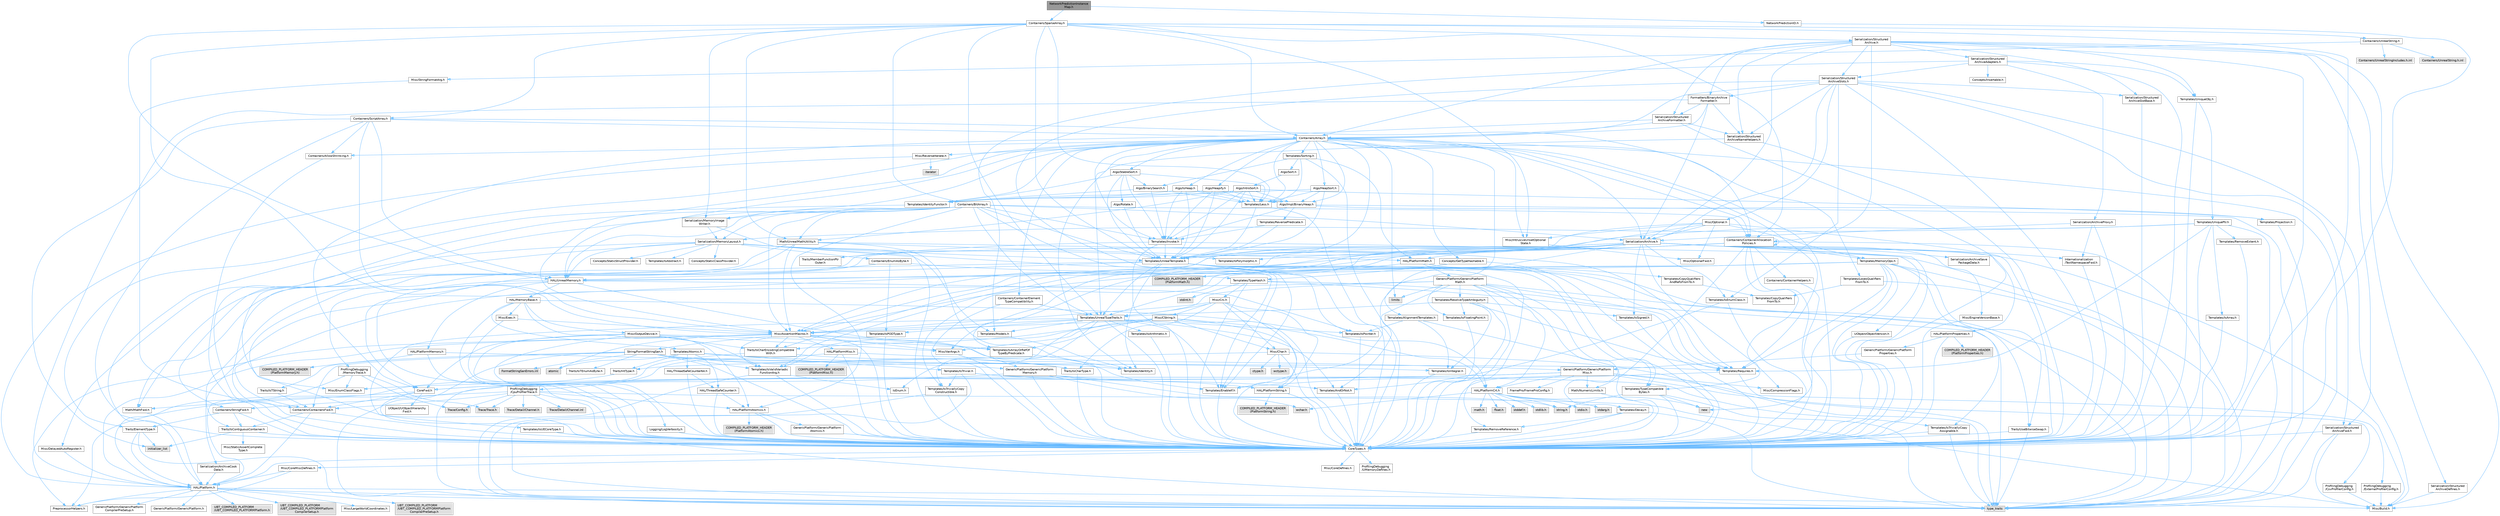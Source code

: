 digraph "NetworkPredictionInstanceMap.h"
{
 // INTERACTIVE_SVG=YES
 // LATEX_PDF_SIZE
  bgcolor="transparent";
  edge [fontname=Helvetica,fontsize=10,labelfontname=Helvetica,labelfontsize=10];
  node [fontname=Helvetica,fontsize=10,shape=box,height=0.2,width=0.4];
  Node1 [id="Node000001",label="NetworkPredictionInstance\lMap.h",height=0.2,width=0.4,color="gray40", fillcolor="grey60", style="filled", fontcolor="black",tooltip=" "];
  Node1 -> Node2 [id="edge1_Node000001_Node000002",color="steelblue1",style="solid",tooltip=" "];
  Node2 [id="Node000002",label="Containers/SparseArray.h",height=0.2,width=0.4,color="grey40", fillcolor="white", style="filled",URL="$d5/dbf/SparseArray_8h.html",tooltip=" "];
  Node2 -> Node3 [id="edge2_Node000002_Node000003",color="steelblue1",style="solid",tooltip=" "];
  Node3 [id="Node000003",label="CoreTypes.h",height=0.2,width=0.4,color="grey40", fillcolor="white", style="filled",URL="$dc/dec/CoreTypes_8h.html",tooltip=" "];
  Node3 -> Node4 [id="edge3_Node000003_Node000004",color="steelblue1",style="solid",tooltip=" "];
  Node4 [id="Node000004",label="HAL/Platform.h",height=0.2,width=0.4,color="grey40", fillcolor="white", style="filled",URL="$d9/dd0/Platform_8h.html",tooltip=" "];
  Node4 -> Node5 [id="edge4_Node000004_Node000005",color="steelblue1",style="solid",tooltip=" "];
  Node5 [id="Node000005",label="Misc/Build.h",height=0.2,width=0.4,color="grey40", fillcolor="white", style="filled",URL="$d3/dbb/Build_8h.html",tooltip=" "];
  Node4 -> Node6 [id="edge5_Node000004_Node000006",color="steelblue1",style="solid",tooltip=" "];
  Node6 [id="Node000006",label="Misc/LargeWorldCoordinates.h",height=0.2,width=0.4,color="grey40", fillcolor="white", style="filled",URL="$d2/dcb/LargeWorldCoordinates_8h.html",tooltip=" "];
  Node4 -> Node7 [id="edge6_Node000004_Node000007",color="steelblue1",style="solid",tooltip=" "];
  Node7 [id="Node000007",label="type_traits",height=0.2,width=0.4,color="grey60", fillcolor="#E0E0E0", style="filled",tooltip=" "];
  Node4 -> Node8 [id="edge7_Node000004_Node000008",color="steelblue1",style="solid",tooltip=" "];
  Node8 [id="Node000008",label="PreprocessorHelpers.h",height=0.2,width=0.4,color="grey40", fillcolor="white", style="filled",URL="$db/ddb/PreprocessorHelpers_8h.html",tooltip=" "];
  Node4 -> Node9 [id="edge8_Node000004_Node000009",color="steelblue1",style="solid",tooltip=" "];
  Node9 [id="Node000009",label="UBT_COMPILED_PLATFORM\l/UBT_COMPILED_PLATFORMPlatform\lCompilerPreSetup.h",height=0.2,width=0.4,color="grey60", fillcolor="#E0E0E0", style="filled",tooltip=" "];
  Node4 -> Node10 [id="edge9_Node000004_Node000010",color="steelblue1",style="solid",tooltip=" "];
  Node10 [id="Node000010",label="GenericPlatform/GenericPlatform\lCompilerPreSetup.h",height=0.2,width=0.4,color="grey40", fillcolor="white", style="filled",URL="$d9/dc8/GenericPlatformCompilerPreSetup_8h.html",tooltip=" "];
  Node4 -> Node11 [id="edge10_Node000004_Node000011",color="steelblue1",style="solid",tooltip=" "];
  Node11 [id="Node000011",label="GenericPlatform/GenericPlatform.h",height=0.2,width=0.4,color="grey40", fillcolor="white", style="filled",URL="$d6/d84/GenericPlatform_8h.html",tooltip=" "];
  Node4 -> Node12 [id="edge11_Node000004_Node000012",color="steelblue1",style="solid",tooltip=" "];
  Node12 [id="Node000012",label="UBT_COMPILED_PLATFORM\l/UBT_COMPILED_PLATFORMPlatform.h",height=0.2,width=0.4,color="grey60", fillcolor="#E0E0E0", style="filled",tooltip=" "];
  Node4 -> Node13 [id="edge12_Node000004_Node000013",color="steelblue1",style="solid",tooltip=" "];
  Node13 [id="Node000013",label="UBT_COMPILED_PLATFORM\l/UBT_COMPILED_PLATFORMPlatform\lCompilerSetup.h",height=0.2,width=0.4,color="grey60", fillcolor="#E0E0E0", style="filled",tooltip=" "];
  Node3 -> Node14 [id="edge13_Node000003_Node000014",color="steelblue1",style="solid",tooltip=" "];
  Node14 [id="Node000014",label="ProfilingDebugging\l/UMemoryDefines.h",height=0.2,width=0.4,color="grey40", fillcolor="white", style="filled",URL="$d2/da2/UMemoryDefines_8h.html",tooltip=" "];
  Node3 -> Node15 [id="edge14_Node000003_Node000015",color="steelblue1",style="solid",tooltip=" "];
  Node15 [id="Node000015",label="Misc/CoreMiscDefines.h",height=0.2,width=0.4,color="grey40", fillcolor="white", style="filled",URL="$da/d38/CoreMiscDefines_8h.html",tooltip=" "];
  Node15 -> Node4 [id="edge15_Node000015_Node000004",color="steelblue1",style="solid",tooltip=" "];
  Node15 -> Node8 [id="edge16_Node000015_Node000008",color="steelblue1",style="solid",tooltip=" "];
  Node3 -> Node16 [id="edge17_Node000003_Node000016",color="steelblue1",style="solid",tooltip=" "];
  Node16 [id="Node000016",label="Misc/CoreDefines.h",height=0.2,width=0.4,color="grey40", fillcolor="white", style="filled",URL="$d3/dd2/CoreDefines_8h.html",tooltip=" "];
  Node2 -> Node17 [id="edge18_Node000002_Node000017",color="steelblue1",style="solid",tooltip=" "];
  Node17 [id="Node000017",label="Misc/AssertionMacros.h",height=0.2,width=0.4,color="grey40", fillcolor="white", style="filled",URL="$d0/dfa/AssertionMacros_8h.html",tooltip=" "];
  Node17 -> Node3 [id="edge19_Node000017_Node000003",color="steelblue1",style="solid",tooltip=" "];
  Node17 -> Node4 [id="edge20_Node000017_Node000004",color="steelblue1",style="solid",tooltip=" "];
  Node17 -> Node18 [id="edge21_Node000017_Node000018",color="steelblue1",style="solid",tooltip=" "];
  Node18 [id="Node000018",label="HAL/PlatformMisc.h",height=0.2,width=0.4,color="grey40", fillcolor="white", style="filled",URL="$d0/df5/PlatformMisc_8h.html",tooltip=" "];
  Node18 -> Node3 [id="edge22_Node000018_Node000003",color="steelblue1",style="solid",tooltip=" "];
  Node18 -> Node19 [id="edge23_Node000018_Node000019",color="steelblue1",style="solid",tooltip=" "];
  Node19 [id="Node000019",label="GenericPlatform/GenericPlatform\lMisc.h",height=0.2,width=0.4,color="grey40", fillcolor="white", style="filled",URL="$db/d9a/GenericPlatformMisc_8h.html",tooltip=" "];
  Node19 -> Node20 [id="edge24_Node000019_Node000020",color="steelblue1",style="solid",tooltip=" "];
  Node20 [id="Node000020",label="Containers/StringFwd.h",height=0.2,width=0.4,color="grey40", fillcolor="white", style="filled",URL="$df/d37/StringFwd_8h.html",tooltip=" "];
  Node20 -> Node3 [id="edge25_Node000020_Node000003",color="steelblue1",style="solid",tooltip=" "];
  Node20 -> Node21 [id="edge26_Node000020_Node000021",color="steelblue1",style="solid",tooltip=" "];
  Node21 [id="Node000021",label="Traits/ElementType.h",height=0.2,width=0.4,color="grey40", fillcolor="white", style="filled",URL="$d5/d4f/ElementType_8h.html",tooltip=" "];
  Node21 -> Node4 [id="edge27_Node000021_Node000004",color="steelblue1",style="solid",tooltip=" "];
  Node21 -> Node22 [id="edge28_Node000021_Node000022",color="steelblue1",style="solid",tooltip=" "];
  Node22 [id="Node000022",label="initializer_list",height=0.2,width=0.4,color="grey60", fillcolor="#E0E0E0", style="filled",tooltip=" "];
  Node21 -> Node7 [id="edge29_Node000021_Node000007",color="steelblue1",style="solid",tooltip=" "];
  Node20 -> Node23 [id="edge30_Node000020_Node000023",color="steelblue1",style="solid",tooltip=" "];
  Node23 [id="Node000023",label="Traits/IsContiguousContainer.h",height=0.2,width=0.4,color="grey40", fillcolor="white", style="filled",URL="$d5/d3c/IsContiguousContainer_8h.html",tooltip=" "];
  Node23 -> Node3 [id="edge31_Node000023_Node000003",color="steelblue1",style="solid",tooltip=" "];
  Node23 -> Node24 [id="edge32_Node000023_Node000024",color="steelblue1",style="solid",tooltip=" "];
  Node24 [id="Node000024",label="Misc/StaticAssertComplete\lType.h",height=0.2,width=0.4,color="grey40", fillcolor="white", style="filled",URL="$d5/d4e/StaticAssertCompleteType_8h.html",tooltip=" "];
  Node23 -> Node22 [id="edge33_Node000023_Node000022",color="steelblue1",style="solid",tooltip=" "];
  Node19 -> Node25 [id="edge34_Node000019_Node000025",color="steelblue1",style="solid",tooltip=" "];
  Node25 [id="Node000025",label="CoreFwd.h",height=0.2,width=0.4,color="grey40", fillcolor="white", style="filled",URL="$d1/d1e/CoreFwd_8h.html",tooltip=" "];
  Node25 -> Node3 [id="edge35_Node000025_Node000003",color="steelblue1",style="solid",tooltip=" "];
  Node25 -> Node26 [id="edge36_Node000025_Node000026",color="steelblue1",style="solid",tooltip=" "];
  Node26 [id="Node000026",label="Containers/ContainersFwd.h",height=0.2,width=0.4,color="grey40", fillcolor="white", style="filled",URL="$d4/d0a/ContainersFwd_8h.html",tooltip=" "];
  Node26 -> Node4 [id="edge37_Node000026_Node000004",color="steelblue1",style="solid",tooltip=" "];
  Node26 -> Node3 [id="edge38_Node000026_Node000003",color="steelblue1",style="solid",tooltip=" "];
  Node26 -> Node23 [id="edge39_Node000026_Node000023",color="steelblue1",style="solid",tooltip=" "];
  Node25 -> Node27 [id="edge40_Node000025_Node000027",color="steelblue1",style="solid",tooltip=" "];
  Node27 [id="Node000027",label="Math/MathFwd.h",height=0.2,width=0.4,color="grey40", fillcolor="white", style="filled",URL="$d2/d10/MathFwd_8h.html",tooltip=" "];
  Node27 -> Node4 [id="edge41_Node000027_Node000004",color="steelblue1",style="solid",tooltip=" "];
  Node25 -> Node28 [id="edge42_Node000025_Node000028",color="steelblue1",style="solid",tooltip=" "];
  Node28 [id="Node000028",label="UObject/UObjectHierarchy\lFwd.h",height=0.2,width=0.4,color="grey40", fillcolor="white", style="filled",URL="$d3/d13/UObjectHierarchyFwd_8h.html",tooltip=" "];
  Node19 -> Node3 [id="edge43_Node000019_Node000003",color="steelblue1",style="solid",tooltip=" "];
  Node19 -> Node29 [id="edge44_Node000019_Node000029",color="steelblue1",style="solid",tooltip=" "];
  Node29 [id="Node000029",label="FramePro/FrameProConfig.h",height=0.2,width=0.4,color="grey40", fillcolor="white", style="filled",URL="$d7/d90/FrameProConfig_8h.html",tooltip=" "];
  Node19 -> Node30 [id="edge45_Node000019_Node000030",color="steelblue1",style="solid",tooltip=" "];
  Node30 [id="Node000030",label="HAL/PlatformCrt.h",height=0.2,width=0.4,color="grey40", fillcolor="white", style="filled",URL="$d8/d75/PlatformCrt_8h.html",tooltip=" "];
  Node30 -> Node31 [id="edge46_Node000030_Node000031",color="steelblue1",style="solid",tooltip=" "];
  Node31 [id="Node000031",label="new",height=0.2,width=0.4,color="grey60", fillcolor="#E0E0E0", style="filled",tooltip=" "];
  Node30 -> Node32 [id="edge47_Node000030_Node000032",color="steelblue1",style="solid",tooltip=" "];
  Node32 [id="Node000032",label="wchar.h",height=0.2,width=0.4,color="grey60", fillcolor="#E0E0E0", style="filled",tooltip=" "];
  Node30 -> Node33 [id="edge48_Node000030_Node000033",color="steelblue1",style="solid",tooltip=" "];
  Node33 [id="Node000033",label="stddef.h",height=0.2,width=0.4,color="grey60", fillcolor="#E0E0E0", style="filled",tooltip=" "];
  Node30 -> Node34 [id="edge49_Node000030_Node000034",color="steelblue1",style="solid",tooltip=" "];
  Node34 [id="Node000034",label="stdlib.h",height=0.2,width=0.4,color="grey60", fillcolor="#E0E0E0", style="filled",tooltip=" "];
  Node30 -> Node35 [id="edge50_Node000030_Node000035",color="steelblue1",style="solid",tooltip=" "];
  Node35 [id="Node000035",label="stdio.h",height=0.2,width=0.4,color="grey60", fillcolor="#E0E0E0", style="filled",tooltip=" "];
  Node30 -> Node36 [id="edge51_Node000030_Node000036",color="steelblue1",style="solid",tooltip=" "];
  Node36 [id="Node000036",label="stdarg.h",height=0.2,width=0.4,color="grey60", fillcolor="#E0E0E0", style="filled",tooltip=" "];
  Node30 -> Node37 [id="edge52_Node000030_Node000037",color="steelblue1",style="solid",tooltip=" "];
  Node37 [id="Node000037",label="math.h",height=0.2,width=0.4,color="grey60", fillcolor="#E0E0E0", style="filled",tooltip=" "];
  Node30 -> Node38 [id="edge53_Node000030_Node000038",color="steelblue1",style="solid",tooltip=" "];
  Node38 [id="Node000038",label="float.h",height=0.2,width=0.4,color="grey60", fillcolor="#E0E0E0", style="filled",tooltip=" "];
  Node30 -> Node39 [id="edge54_Node000030_Node000039",color="steelblue1",style="solid",tooltip=" "];
  Node39 [id="Node000039",label="string.h",height=0.2,width=0.4,color="grey60", fillcolor="#E0E0E0", style="filled",tooltip=" "];
  Node19 -> Node40 [id="edge55_Node000019_Node000040",color="steelblue1",style="solid",tooltip=" "];
  Node40 [id="Node000040",label="Math/NumericLimits.h",height=0.2,width=0.4,color="grey40", fillcolor="white", style="filled",URL="$df/d1b/NumericLimits_8h.html",tooltip=" "];
  Node40 -> Node3 [id="edge56_Node000040_Node000003",color="steelblue1",style="solid",tooltip=" "];
  Node19 -> Node41 [id="edge57_Node000019_Node000041",color="steelblue1",style="solid",tooltip=" "];
  Node41 [id="Node000041",label="Misc/CompressionFlags.h",height=0.2,width=0.4,color="grey40", fillcolor="white", style="filled",URL="$d9/d76/CompressionFlags_8h.html",tooltip=" "];
  Node19 -> Node42 [id="edge58_Node000019_Node000042",color="steelblue1",style="solid",tooltip=" "];
  Node42 [id="Node000042",label="Misc/EnumClassFlags.h",height=0.2,width=0.4,color="grey40", fillcolor="white", style="filled",URL="$d8/de7/EnumClassFlags_8h.html",tooltip=" "];
  Node19 -> Node43 [id="edge59_Node000019_Node000043",color="steelblue1",style="solid",tooltip=" "];
  Node43 [id="Node000043",label="ProfilingDebugging\l/CsvProfilerConfig.h",height=0.2,width=0.4,color="grey40", fillcolor="white", style="filled",URL="$d3/d88/CsvProfilerConfig_8h.html",tooltip=" "];
  Node43 -> Node5 [id="edge60_Node000043_Node000005",color="steelblue1",style="solid",tooltip=" "];
  Node19 -> Node44 [id="edge61_Node000019_Node000044",color="steelblue1",style="solid",tooltip=" "];
  Node44 [id="Node000044",label="ProfilingDebugging\l/ExternalProfilerConfig.h",height=0.2,width=0.4,color="grey40", fillcolor="white", style="filled",URL="$d3/dbb/ExternalProfilerConfig_8h.html",tooltip=" "];
  Node44 -> Node5 [id="edge62_Node000044_Node000005",color="steelblue1",style="solid",tooltip=" "];
  Node18 -> Node45 [id="edge63_Node000018_Node000045",color="steelblue1",style="solid",tooltip=" "];
  Node45 [id="Node000045",label="COMPILED_PLATFORM_HEADER\l(PlatformMisc.h)",height=0.2,width=0.4,color="grey60", fillcolor="#E0E0E0", style="filled",tooltip=" "];
  Node18 -> Node46 [id="edge64_Node000018_Node000046",color="steelblue1",style="solid",tooltip=" "];
  Node46 [id="Node000046",label="ProfilingDebugging\l/CpuProfilerTrace.h",height=0.2,width=0.4,color="grey40", fillcolor="white", style="filled",URL="$da/dcb/CpuProfilerTrace_8h.html",tooltip=" "];
  Node46 -> Node3 [id="edge65_Node000046_Node000003",color="steelblue1",style="solid",tooltip=" "];
  Node46 -> Node26 [id="edge66_Node000046_Node000026",color="steelblue1",style="solid",tooltip=" "];
  Node46 -> Node47 [id="edge67_Node000046_Node000047",color="steelblue1",style="solid",tooltip=" "];
  Node47 [id="Node000047",label="HAL/PlatformAtomics.h",height=0.2,width=0.4,color="grey40", fillcolor="white", style="filled",URL="$d3/d36/PlatformAtomics_8h.html",tooltip=" "];
  Node47 -> Node3 [id="edge68_Node000047_Node000003",color="steelblue1",style="solid",tooltip=" "];
  Node47 -> Node48 [id="edge69_Node000047_Node000048",color="steelblue1",style="solid",tooltip=" "];
  Node48 [id="Node000048",label="GenericPlatform/GenericPlatform\lAtomics.h",height=0.2,width=0.4,color="grey40", fillcolor="white", style="filled",URL="$da/d72/GenericPlatformAtomics_8h.html",tooltip=" "];
  Node48 -> Node3 [id="edge70_Node000048_Node000003",color="steelblue1",style="solid",tooltip=" "];
  Node47 -> Node49 [id="edge71_Node000047_Node000049",color="steelblue1",style="solid",tooltip=" "];
  Node49 [id="Node000049",label="COMPILED_PLATFORM_HEADER\l(PlatformAtomics.h)",height=0.2,width=0.4,color="grey60", fillcolor="#E0E0E0", style="filled",tooltip=" "];
  Node46 -> Node8 [id="edge72_Node000046_Node000008",color="steelblue1",style="solid",tooltip=" "];
  Node46 -> Node5 [id="edge73_Node000046_Node000005",color="steelblue1",style="solid",tooltip=" "];
  Node46 -> Node50 [id="edge74_Node000046_Node000050",color="steelblue1",style="solid",tooltip=" "];
  Node50 [id="Node000050",label="Trace/Config.h",height=0.2,width=0.4,color="grey60", fillcolor="#E0E0E0", style="filled",tooltip=" "];
  Node46 -> Node51 [id="edge75_Node000046_Node000051",color="steelblue1",style="solid",tooltip=" "];
  Node51 [id="Node000051",label="Trace/Detail/Channel.h",height=0.2,width=0.4,color="grey60", fillcolor="#E0E0E0", style="filled",tooltip=" "];
  Node46 -> Node52 [id="edge76_Node000046_Node000052",color="steelblue1",style="solid",tooltip=" "];
  Node52 [id="Node000052",label="Trace/Detail/Channel.inl",height=0.2,width=0.4,color="grey60", fillcolor="#E0E0E0", style="filled",tooltip=" "];
  Node46 -> Node53 [id="edge77_Node000046_Node000053",color="steelblue1",style="solid",tooltip=" "];
  Node53 [id="Node000053",label="Trace/Trace.h",height=0.2,width=0.4,color="grey60", fillcolor="#E0E0E0", style="filled",tooltip=" "];
  Node17 -> Node8 [id="edge78_Node000017_Node000008",color="steelblue1",style="solid",tooltip=" "];
  Node17 -> Node54 [id="edge79_Node000017_Node000054",color="steelblue1",style="solid",tooltip=" "];
  Node54 [id="Node000054",label="Templates/EnableIf.h",height=0.2,width=0.4,color="grey40", fillcolor="white", style="filled",URL="$d7/d60/EnableIf_8h.html",tooltip=" "];
  Node54 -> Node3 [id="edge80_Node000054_Node000003",color="steelblue1",style="solid",tooltip=" "];
  Node17 -> Node55 [id="edge81_Node000017_Node000055",color="steelblue1",style="solid",tooltip=" "];
  Node55 [id="Node000055",label="Templates/IsArrayOrRefOf\lTypeByPredicate.h",height=0.2,width=0.4,color="grey40", fillcolor="white", style="filled",URL="$d6/da1/IsArrayOrRefOfTypeByPredicate_8h.html",tooltip=" "];
  Node55 -> Node3 [id="edge82_Node000055_Node000003",color="steelblue1",style="solid",tooltip=" "];
  Node17 -> Node56 [id="edge83_Node000017_Node000056",color="steelblue1",style="solid",tooltip=" "];
  Node56 [id="Node000056",label="Templates/IsValidVariadic\lFunctionArg.h",height=0.2,width=0.4,color="grey40", fillcolor="white", style="filled",URL="$d0/dc8/IsValidVariadicFunctionArg_8h.html",tooltip=" "];
  Node56 -> Node3 [id="edge84_Node000056_Node000003",color="steelblue1",style="solid",tooltip=" "];
  Node56 -> Node57 [id="edge85_Node000056_Node000057",color="steelblue1",style="solid",tooltip=" "];
  Node57 [id="Node000057",label="IsEnum.h",height=0.2,width=0.4,color="grey40", fillcolor="white", style="filled",URL="$d4/de5/IsEnum_8h.html",tooltip=" "];
  Node56 -> Node7 [id="edge86_Node000056_Node000007",color="steelblue1",style="solid",tooltip=" "];
  Node17 -> Node58 [id="edge87_Node000017_Node000058",color="steelblue1",style="solid",tooltip=" "];
  Node58 [id="Node000058",label="Traits/IsCharEncodingCompatible\lWith.h",height=0.2,width=0.4,color="grey40", fillcolor="white", style="filled",URL="$df/dd1/IsCharEncodingCompatibleWith_8h.html",tooltip=" "];
  Node58 -> Node7 [id="edge88_Node000058_Node000007",color="steelblue1",style="solid",tooltip=" "];
  Node58 -> Node59 [id="edge89_Node000058_Node000059",color="steelblue1",style="solid",tooltip=" "];
  Node59 [id="Node000059",label="Traits/IsCharType.h",height=0.2,width=0.4,color="grey40", fillcolor="white", style="filled",URL="$db/d51/IsCharType_8h.html",tooltip=" "];
  Node59 -> Node3 [id="edge90_Node000059_Node000003",color="steelblue1",style="solid",tooltip=" "];
  Node17 -> Node60 [id="edge91_Node000017_Node000060",color="steelblue1",style="solid",tooltip=" "];
  Node60 [id="Node000060",label="Misc/VarArgs.h",height=0.2,width=0.4,color="grey40", fillcolor="white", style="filled",URL="$d5/d6f/VarArgs_8h.html",tooltip=" "];
  Node60 -> Node3 [id="edge92_Node000060_Node000003",color="steelblue1",style="solid",tooltip=" "];
  Node17 -> Node61 [id="edge93_Node000017_Node000061",color="steelblue1",style="solid",tooltip=" "];
  Node61 [id="Node000061",label="String/FormatStringSan.h",height=0.2,width=0.4,color="grey40", fillcolor="white", style="filled",URL="$d3/d8b/FormatStringSan_8h.html",tooltip=" "];
  Node61 -> Node7 [id="edge94_Node000061_Node000007",color="steelblue1",style="solid",tooltip=" "];
  Node61 -> Node3 [id="edge95_Node000061_Node000003",color="steelblue1",style="solid",tooltip=" "];
  Node61 -> Node62 [id="edge96_Node000061_Node000062",color="steelblue1",style="solid",tooltip=" "];
  Node62 [id="Node000062",label="Templates/Requires.h",height=0.2,width=0.4,color="grey40", fillcolor="white", style="filled",URL="$dc/d96/Requires_8h.html",tooltip=" "];
  Node62 -> Node54 [id="edge97_Node000062_Node000054",color="steelblue1",style="solid",tooltip=" "];
  Node62 -> Node7 [id="edge98_Node000062_Node000007",color="steelblue1",style="solid",tooltip=" "];
  Node61 -> Node63 [id="edge99_Node000061_Node000063",color="steelblue1",style="solid",tooltip=" "];
  Node63 [id="Node000063",label="Templates/Identity.h",height=0.2,width=0.4,color="grey40", fillcolor="white", style="filled",URL="$d0/dd5/Identity_8h.html",tooltip=" "];
  Node61 -> Node56 [id="edge100_Node000061_Node000056",color="steelblue1",style="solid",tooltip=" "];
  Node61 -> Node59 [id="edge101_Node000061_Node000059",color="steelblue1",style="solid",tooltip=" "];
  Node61 -> Node64 [id="edge102_Node000061_Node000064",color="steelblue1",style="solid",tooltip=" "];
  Node64 [id="Node000064",label="Traits/IsTEnumAsByte.h",height=0.2,width=0.4,color="grey40", fillcolor="white", style="filled",URL="$d1/de6/IsTEnumAsByte_8h.html",tooltip=" "];
  Node61 -> Node65 [id="edge103_Node000061_Node000065",color="steelblue1",style="solid",tooltip=" "];
  Node65 [id="Node000065",label="Traits/IsTString.h",height=0.2,width=0.4,color="grey40", fillcolor="white", style="filled",URL="$d0/df8/IsTString_8h.html",tooltip=" "];
  Node65 -> Node26 [id="edge104_Node000065_Node000026",color="steelblue1",style="solid",tooltip=" "];
  Node61 -> Node26 [id="edge105_Node000061_Node000026",color="steelblue1",style="solid",tooltip=" "];
  Node61 -> Node66 [id="edge106_Node000061_Node000066",color="steelblue1",style="solid",tooltip=" "];
  Node66 [id="Node000066",label="FormatStringSanErrors.inl",height=0.2,width=0.4,color="grey60", fillcolor="#E0E0E0", style="filled",tooltip=" "];
  Node17 -> Node67 [id="edge107_Node000017_Node000067",color="steelblue1",style="solid",tooltip=" "];
  Node67 [id="Node000067",label="atomic",height=0.2,width=0.4,color="grey60", fillcolor="#E0E0E0", style="filled",tooltip=" "];
  Node2 -> Node68 [id="edge108_Node000002_Node000068",color="steelblue1",style="solid",tooltip=" "];
  Node68 [id="Node000068",label="HAL/UnrealMemory.h",height=0.2,width=0.4,color="grey40", fillcolor="white", style="filled",URL="$d9/d96/UnrealMemory_8h.html",tooltip=" "];
  Node68 -> Node3 [id="edge109_Node000068_Node000003",color="steelblue1",style="solid",tooltip=" "];
  Node68 -> Node69 [id="edge110_Node000068_Node000069",color="steelblue1",style="solid",tooltip=" "];
  Node69 [id="Node000069",label="GenericPlatform/GenericPlatform\lMemory.h",height=0.2,width=0.4,color="grey40", fillcolor="white", style="filled",URL="$dd/d22/GenericPlatformMemory_8h.html",tooltip=" "];
  Node69 -> Node25 [id="edge111_Node000069_Node000025",color="steelblue1",style="solid",tooltip=" "];
  Node69 -> Node3 [id="edge112_Node000069_Node000003",color="steelblue1",style="solid",tooltip=" "];
  Node69 -> Node70 [id="edge113_Node000069_Node000070",color="steelblue1",style="solid",tooltip=" "];
  Node70 [id="Node000070",label="HAL/PlatformString.h",height=0.2,width=0.4,color="grey40", fillcolor="white", style="filled",URL="$db/db5/PlatformString_8h.html",tooltip=" "];
  Node70 -> Node3 [id="edge114_Node000070_Node000003",color="steelblue1",style="solid",tooltip=" "];
  Node70 -> Node71 [id="edge115_Node000070_Node000071",color="steelblue1",style="solid",tooltip=" "];
  Node71 [id="Node000071",label="COMPILED_PLATFORM_HEADER\l(PlatformString.h)",height=0.2,width=0.4,color="grey60", fillcolor="#E0E0E0", style="filled",tooltip=" "];
  Node69 -> Node39 [id="edge116_Node000069_Node000039",color="steelblue1",style="solid",tooltip=" "];
  Node69 -> Node32 [id="edge117_Node000069_Node000032",color="steelblue1",style="solid",tooltip=" "];
  Node68 -> Node72 [id="edge118_Node000068_Node000072",color="steelblue1",style="solid",tooltip=" "];
  Node72 [id="Node000072",label="HAL/MemoryBase.h",height=0.2,width=0.4,color="grey40", fillcolor="white", style="filled",URL="$d6/d9f/MemoryBase_8h.html",tooltip=" "];
  Node72 -> Node3 [id="edge119_Node000072_Node000003",color="steelblue1",style="solid",tooltip=" "];
  Node72 -> Node47 [id="edge120_Node000072_Node000047",color="steelblue1",style="solid",tooltip=" "];
  Node72 -> Node30 [id="edge121_Node000072_Node000030",color="steelblue1",style="solid",tooltip=" "];
  Node72 -> Node73 [id="edge122_Node000072_Node000073",color="steelblue1",style="solid",tooltip=" "];
  Node73 [id="Node000073",label="Misc/Exec.h",height=0.2,width=0.4,color="grey40", fillcolor="white", style="filled",URL="$de/ddb/Exec_8h.html",tooltip=" "];
  Node73 -> Node3 [id="edge123_Node000073_Node000003",color="steelblue1",style="solid",tooltip=" "];
  Node73 -> Node17 [id="edge124_Node000073_Node000017",color="steelblue1",style="solid",tooltip=" "];
  Node72 -> Node74 [id="edge125_Node000072_Node000074",color="steelblue1",style="solid",tooltip=" "];
  Node74 [id="Node000074",label="Misc/OutputDevice.h",height=0.2,width=0.4,color="grey40", fillcolor="white", style="filled",URL="$d7/d32/OutputDevice_8h.html",tooltip=" "];
  Node74 -> Node25 [id="edge126_Node000074_Node000025",color="steelblue1",style="solid",tooltip=" "];
  Node74 -> Node3 [id="edge127_Node000074_Node000003",color="steelblue1",style="solid",tooltip=" "];
  Node74 -> Node75 [id="edge128_Node000074_Node000075",color="steelblue1",style="solid",tooltip=" "];
  Node75 [id="Node000075",label="Logging/LogVerbosity.h",height=0.2,width=0.4,color="grey40", fillcolor="white", style="filled",URL="$d2/d8f/LogVerbosity_8h.html",tooltip=" "];
  Node75 -> Node3 [id="edge129_Node000075_Node000003",color="steelblue1",style="solid",tooltip=" "];
  Node74 -> Node60 [id="edge130_Node000074_Node000060",color="steelblue1",style="solid",tooltip=" "];
  Node74 -> Node55 [id="edge131_Node000074_Node000055",color="steelblue1",style="solid",tooltip=" "];
  Node74 -> Node56 [id="edge132_Node000074_Node000056",color="steelblue1",style="solid",tooltip=" "];
  Node74 -> Node58 [id="edge133_Node000074_Node000058",color="steelblue1",style="solid",tooltip=" "];
  Node72 -> Node76 [id="edge134_Node000072_Node000076",color="steelblue1",style="solid",tooltip=" "];
  Node76 [id="Node000076",label="Templates/Atomic.h",height=0.2,width=0.4,color="grey40", fillcolor="white", style="filled",URL="$d3/d91/Atomic_8h.html",tooltip=" "];
  Node76 -> Node77 [id="edge135_Node000076_Node000077",color="steelblue1",style="solid",tooltip=" "];
  Node77 [id="Node000077",label="HAL/ThreadSafeCounter.h",height=0.2,width=0.4,color="grey40", fillcolor="white", style="filled",URL="$dc/dc9/ThreadSafeCounter_8h.html",tooltip=" "];
  Node77 -> Node3 [id="edge136_Node000077_Node000003",color="steelblue1",style="solid",tooltip=" "];
  Node77 -> Node47 [id="edge137_Node000077_Node000047",color="steelblue1",style="solid",tooltip=" "];
  Node76 -> Node78 [id="edge138_Node000076_Node000078",color="steelblue1",style="solid",tooltip=" "];
  Node78 [id="Node000078",label="HAL/ThreadSafeCounter64.h",height=0.2,width=0.4,color="grey40", fillcolor="white", style="filled",URL="$d0/d12/ThreadSafeCounter64_8h.html",tooltip=" "];
  Node78 -> Node3 [id="edge139_Node000078_Node000003",color="steelblue1",style="solid",tooltip=" "];
  Node78 -> Node77 [id="edge140_Node000078_Node000077",color="steelblue1",style="solid",tooltip=" "];
  Node76 -> Node79 [id="edge141_Node000076_Node000079",color="steelblue1",style="solid",tooltip=" "];
  Node79 [id="Node000079",label="Templates/IsIntegral.h",height=0.2,width=0.4,color="grey40", fillcolor="white", style="filled",URL="$da/d64/IsIntegral_8h.html",tooltip=" "];
  Node79 -> Node3 [id="edge142_Node000079_Node000003",color="steelblue1",style="solid",tooltip=" "];
  Node76 -> Node80 [id="edge143_Node000076_Node000080",color="steelblue1",style="solid",tooltip=" "];
  Node80 [id="Node000080",label="Templates/IsTrivial.h",height=0.2,width=0.4,color="grey40", fillcolor="white", style="filled",URL="$da/d4c/IsTrivial_8h.html",tooltip=" "];
  Node80 -> Node81 [id="edge144_Node000080_Node000081",color="steelblue1",style="solid",tooltip=" "];
  Node81 [id="Node000081",label="Templates/AndOrNot.h",height=0.2,width=0.4,color="grey40", fillcolor="white", style="filled",URL="$db/d0a/AndOrNot_8h.html",tooltip=" "];
  Node81 -> Node3 [id="edge145_Node000081_Node000003",color="steelblue1",style="solid",tooltip=" "];
  Node80 -> Node82 [id="edge146_Node000080_Node000082",color="steelblue1",style="solid",tooltip=" "];
  Node82 [id="Node000082",label="Templates/IsTriviallyCopy\lConstructible.h",height=0.2,width=0.4,color="grey40", fillcolor="white", style="filled",URL="$d3/d78/IsTriviallyCopyConstructible_8h.html",tooltip=" "];
  Node82 -> Node3 [id="edge147_Node000082_Node000003",color="steelblue1",style="solid",tooltip=" "];
  Node82 -> Node7 [id="edge148_Node000082_Node000007",color="steelblue1",style="solid",tooltip=" "];
  Node80 -> Node83 [id="edge149_Node000080_Node000083",color="steelblue1",style="solid",tooltip=" "];
  Node83 [id="Node000083",label="Templates/IsTriviallyCopy\lAssignable.h",height=0.2,width=0.4,color="grey40", fillcolor="white", style="filled",URL="$d2/df2/IsTriviallyCopyAssignable_8h.html",tooltip=" "];
  Node83 -> Node3 [id="edge150_Node000083_Node000003",color="steelblue1",style="solid",tooltip=" "];
  Node83 -> Node7 [id="edge151_Node000083_Node000007",color="steelblue1",style="solid",tooltip=" "];
  Node80 -> Node7 [id="edge152_Node000080_Node000007",color="steelblue1",style="solid",tooltip=" "];
  Node76 -> Node84 [id="edge153_Node000076_Node000084",color="steelblue1",style="solid",tooltip=" "];
  Node84 [id="Node000084",label="Traits/IntType.h",height=0.2,width=0.4,color="grey40", fillcolor="white", style="filled",URL="$d7/deb/IntType_8h.html",tooltip=" "];
  Node84 -> Node4 [id="edge154_Node000084_Node000004",color="steelblue1",style="solid",tooltip=" "];
  Node76 -> Node67 [id="edge155_Node000076_Node000067",color="steelblue1",style="solid",tooltip=" "];
  Node68 -> Node85 [id="edge156_Node000068_Node000085",color="steelblue1",style="solid",tooltip=" "];
  Node85 [id="Node000085",label="HAL/PlatformMemory.h",height=0.2,width=0.4,color="grey40", fillcolor="white", style="filled",URL="$de/d68/PlatformMemory_8h.html",tooltip=" "];
  Node85 -> Node3 [id="edge157_Node000085_Node000003",color="steelblue1",style="solid",tooltip=" "];
  Node85 -> Node69 [id="edge158_Node000085_Node000069",color="steelblue1",style="solid",tooltip=" "];
  Node85 -> Node86 [id="edge159_Node000085_Node000086",color="steelblue1",style="solid",tooltip=" "];
  Node86 [id="Node000086",label="COMPILED_PLATFORM_HEADER\l(PlatformMemory.h)",height=0.2,width=0.4,color="grey60", fillcolor="#E0E0E0", style="filled",tooltip=" "];
  Node68 -> Node87 [id="edge160_Node000068_Node000087",color="steelblue1",style="solid",tooltip=" "];
  Node87 [id="Node000087",label="ProfilingDebugging\l/MemoryTrace.h",height=0.2,width=0.4,color="grey40", fillcolor="white", style="filled",URL="$da/dd7/MemoryTrace_8h.html",tooltip=" "];
  Node87 -> Node4 [id="edge161_Node000087_Node000004",color="steelblue1",style="solid",tooltip=" "];
  Node87 -> Node42 [id="edge162_Node000087_Node000042",color="steelblue1",style="solid",tooltip=" "];
  Node87 -> Node50 [id="edge163_Node000087_Node000050",color="steelblue1",style="solid",tooltip=" "];
  Node87 -> Node53 [id="edge164_Node000087_Node000053",color="steelblue1",style="solid",tooltip=" "];
  Node68 -> Node88 [id="edge165_Node000068_Node000088",color="steelblue1",style="solid",tooltip=" "];
  Node88 [id="Node000088",label="Templates/IsPointer.h",height=0.2,width=0.4,color="grey40", fillcolor="white", style="filled",URL="$d7/d05/IsPointer_8h.html",tooltip=" "];
  Node88 -> Node3 [id="edge166_Node000088_Node000003",color="steelblue1",style="solid",tooltip=" "];
  Node2 -> Node89 [id="edge167_Node000002_Node000089",color="steelblue1",style="solid",tooltip=" "];
  Node89 [id="Node000089",label="Templates/UnrealTypeTraits.h",height=0.2,width=0.4,color="grey40", fillcolor="white", style="filled",URL="$d2/d2d/UnrealTypeTraits_8h.html",tooltip=" "];
  Node89 -> Node3 [id="edge168_Node000089_Node000003",color="steelblue1",style="solid",tooltip=" "];
  Node89 -> Node88 [id="edge169_Node000089_Node000088",color="steelblue1",style="solid",tooltip=" "];
  Node89 -> Node17 [id="edge170_Node000089_Node000017",color="steelblue1",style="solid",tooltip=" "];
  Node89 -> Node81 [id="edge171_Node000089_Node000081",color="steelblue1",style="solid",tooltip=" "];
  Node89 -> Node54 [id="edge172_Node000089_Node000054",color="steelblue1",style="solid",tooltip=" "];
  Node89 -> Node90 [id="edge173_Node000089_Node000090",color="steelblue1",style="solid",tooltip=" "];
  Node90 [id="Node000090",label="Templates/IsArithmetic.h",height=0.2,width=0.4,color="grey40", fillcolor="white", style="filled",URL="$d2/d5d/IsArithmetic_8h.html",tooltip=" "];
  Node90 -> Node3 [id="edge174_Node000090_Node000003",color="steelblue1",style="solid",tooltip=" "];
  Node89 -> Node57 [id="edge175_Node000089_Node000057",color="steelblue1",style="solid",tooltip=" "];
  Node89 -> Node91 [id="edge176_Node000089_Node000091",color="steelblue1",style="solid",tooltip=" "];
  Node91 [id="Node000091",label="Templates/Models.h",height=0.2,width=0.4,color="grey40", fillcolor="white", style="filled",URL="$d3/d0c/Models_8h.html",tooltip=" "];
  Node91 -> Node63 [id="edge177_Node000091_Node000063",color="steelblue1",style="solid",tooltip=" "];
  Node89 -> Node92 [id="edge178_Node000089_Node000092",color="steelblue1",style="solid",tooltip=" "];
  Node92 [id="Node000092",label="Templates/IsPODType.h",height=0.2,width=0.4,color="grey40", fillcolor="white", style="filled",URL="$d7/db1/IsPODType_8h.html",tooltip=" "];
  Node92 -> Node3 [id="edge179_Node000092_Node000003",color="steelblue1",style="solid",tooltip=" "];
  Node89 -> Node93 [id="edge180_Node000089_Node000093",color="steelblue1",style="solid",tooltip=" "];
  Node93 [id="Node000093",label="Templates/IsUECoreType.h",height=0.2,width=0.4,color="grey40", fillcolor="white", style="filled",URL="$d1/db8/IsUECoreType_8h.html",tooltip=" "];
  Node93 -> Node3 [id="edge181_Node000093_Node000003",color="steelblue1",style="solid",tooltip=" "];
  Node93 -> Node7 [id="edge182_Node000093_Node000007",color="steelblue1",style="solid",tooltip=" "];
  Node89 -> Node82 [id="edge183_Node000089_Node000082",color="steelblue1",style="solid",tooltip=" "];
  Node2 -> Node94 [id="edge184_Node000002_Node000094",color="steelblue1",style="solid",tooltip=" "];
  Node94 [id="Node000094",label="Templates/UnrealTemplate.h",height=0.2,width=0.4,color="grey40", fillcolor="white", style="filled",URL="$d4/d24/UnrealTemplate_8h.html",tooltip=" "];
  Node94 -> Node3 [id="edge185_Node000094_Node000003",color="steelblue1",style="solid",tooltip=" "];
  Node94 -> Node88 [id="edge186_Node000094_Node000088",color="steelblue1",style="solid",tooltip=" "];
  Node94 -> Node68 [id="edge187_Node000094_Node000068",color="steelblue1",style="solid",tooltip=" "];
  Node94 -> Node95 [id="edge188_Node000094_Node000095",color="steelblue1",style="solid",tooltip=" "];
  Node95 [id="Node000095",label="Templates/CopyQualifiers\lAndRefsFromTo.h",height=0.2,width=0.4,color="grey40", fillcolor="white", style="filled",URL="$d3/db3/CopyQualifiersAndRefsFromTo_8h.html",tooltip=" "];
  Node95 -> Node96 [id="edge189_Node000095_Node000096",color="steelblue1",style="solid",tooltip=" "];
  Node96 [id="Node000096",label="Templates/CopyQualifiers\lFromTo.h",height=0.2,width=0.4,color="grey40", fillcolor="white", style="filled",URL="$d5/db4/CopyQualifiersFromTo_8h.html",tooltip=" "];
  Node94 -> Node89 [id="edge190_Node000094_Node000089",color="steelblue1",style="solid",tooltip=" "];
  Node94 -> Node97 [id="edge191_Node000094_Node000097",color="steelblue1",style="solid",tooltip=" "];
  Node97 [id="Node000097",label="Templates/RemoveReference.h",height=0.2,width=0.4,color="grey40", fillcolor="white", style="filled",URL="$da/dbe/RemoveReference_8h.html",tooltip=" "];
  Node97 -> Node3 [id="edge192_Node000097_Node000003",color="steelblue1",style="solid",tooltip=" "];
  Node94 -> Node62 [id="edge193_Node000094_Node000062",color="steelblue1",style="solid",tooltip=" "];
  Node94 -> Node98 [id="edge194_Node000094_Node000098",color="steelblue1",style="solid",tooltip=" "];
  Node98 [id="Node000098",label="Templates/TypeCompatible\lBytes.h",height=0.2,width=0.4,color="grey40", fillcolor="white", style="filled",URL="$df/d0a/TypeCompatibleBytes_8h.html",tooltip=" "];
  Node98 -> Node3 [id="edge195_Node000098_Node000003",color="steelblue1",style="solid",tooltip=" "];
  Node98 -> Node39 [id="edge196_Node000098_Node000039",color="steelblue1",style="solid",tooltip=" "];
  Node98 -> Node31 [id="edge197_Node000098_Node000031",color="steelblue1",style="solid",tooltip=" "];
  Node98 -> Node7 [id="edge198_Node000098_Node000007",color="steelblue1",style="solid",tooltip=" "];
  Node94 -> Node63 [id="edge199_Node000094_Node000063",color="steelblue1",style="solid",tooltip=" "];
  Node94 -> Node23 [id="edge200_Node000094_Node000023",color="steelblue1",style="solid",tooltip=" "];
  Node94 -> Node99 [id="edge201_Node000094_Node000099",color="steelblue1",style="solid",tooltip=" "];
  Node99 [id="Node000099",label="Traits/UseBitwiseSwap.h",height=0.2,width=0.4,color="grey40", fillcolor="white", style="filled",URL="$db/df3/UseBitwiseSwap_8h.html",tooltip=" "];
  Node99 -> Node3 [id="edge202_Node000099_Node000003",color="steelblue1",style="solid",tooltip=" "];
  Node99 -> Node7 [id="edge203_Node000099_Node000007",color="steelblue1",style="solid",tooltip=" "];
  Node94 -> Node7 [id="edge204_Node000094_Node000007",color="steelblue1",style="solid",tooltip=" "];
  Node2 -> Node100 [id="edge205_Node000002_Node000100",color="steelblue1",style="solid",tooltip=" "];
  Node100 [id="Node000100",label="Containers/ContainerAllocation\lPolicies.h",height=0.2,width=0.4,color="grey40", fillcolor="white", style="filled",URL="$d7/dff/ContainerAllocationPolicies_8h.html",tooltip=" "];
  Node100 -> Node3 [id="edge206_Node000100_Node000003",color="steelblue1",style="solid",tooltip=" "];
  Node100 -> Node101 [id="edge207_Node000100_Node000101",color="steelblue1",style="solid",tooltip=" "];
  Node101 [id="Node000101",label="Containers/ContainerHelpers.h",height=0.2,width=0.4,color="grey40", fillcolor="white", style="filled",URL="$d7/d33/ContainerHelpers_8h.html",tooltip=" "];
  Node101 -> Node3 [id="edge208_Node000101_Node000003",color="steelblue1",style="solid",tooltip=" "];
  Node100 -> Node100 [id="edge209_Node000100_Node000100",color="steelblue1",style="solid",tooltip=" "];
  Node100 -> Node102 [id="edge210_Node000100_Node000102",color="steelblue1",style="solid",tooltip=" "];
  Node102 [id="Node000102",label="HAL/PlatformMath.h",height=0.2,width=0.4,color="grey40", fillcolor="white", style="filled",URL="$dc/d53/PlatformMath_8h.html",tooltip=" "];
  Node102 -> Node3 [id="edge211_Node000102_Node000003",color="steelblue1",style="solid",tooltip=" "];
  Node102 -> Node103 [id="edge212_Node000102_Node000103",color="steelblue1",style="solid",tooltip=" "];
  Node103 [id="Node000103",label="GenericPlatform/GenericPlatform\lMath.h",height=0.2,width=0.4,color="grey40", fillcolor="white", style="filled",URL="$d5/d79/GenericPlatformMath_8h.html",tooltip=" "];
  Node103 -> Node3 [id="edge213_Node000103_Node000003",color="steelblue1",style="solid",tooltip=" "];
  Node103 -> Node26 [id="edge214_Node000103_Node000026",color="steelblue1",style="solid",tooltip=" "];
  Node103 -> Node30 [id="edge215_Node000103_Node000030",color="steelblue1",style="solid",tooltip=" "];
  Node103 -> Node81 [id="edge216_Node000103_Node000081",color="steelblue1",style="solid",tooltip=" "];
  Node103 -> Node104 [id="edge217_Node000103_Node000104",color="steelblue1",style="solid",tooltip=" "];
  Node104 [id="Node000104",label="Templates/Decay.h",height=0.2,width=0.4,color="grey40", fillcolor="white", style="filled",URL="$dd/d0f/Decay_8h.html",tooltip=" "];
  Node104 -> Node3 [id="edge218_Node000104_Node000003",color="steelblue1",style="solid",tooltip=" "];
  Node104 -> Node97 [id="edge219_Node000104_Node000097",color="steelblue1",style="solid",tooltip=" "];
  Node104 -> Node7 [id="edge220_Node000104_Node000007",color="steelblue1",style="solid",tooltip=" "];
  Node103 -> Node105 [id="edge221_Node000103_Node000105",color="steelblue1",style="solid",tooltip=" "];
  Node105 [id="Node000105",label="Templates/IsFloatingPoint.h",height=0.2,width=0.4,color="grey40", fillcolor="white", style="filled",URL="$d3/d11/IsFloatingPoint_8h.html",tooltip=" "];
  Node105 -> Node3 [id="edge222_Node000105_Node000003",color="steelblue1",style="solid",tooltip=" "];
  Node103 -> Node89 [id="edge223_Node000103_Node000089",color="steelblue1",style="solid",tooltip=" "];
  Node103 -> Node62 [id="edge224_Node000103_Node000062",color="steelblue1",style="solid",tooltip=" "];
  Node103 -> Node106 [id="edge225_Node000103_Node000106",color="steelblue1",style="solid",tooltip=" "];
  Node106 [id="Node000106",label="Templates/ResolveTypeAmbiguity.h",height=0.2,width=0.4,color="grey40", fillcolor="white", style="filled",URL="$df/d1f/ResolveTypeAmbiguity_8h.html",tooltip=" "];
  Node106 -> Node3 [id="edge226_Node000106_Node000003",color="steelblue1",style="solid",tooltip=" "];
  Node106 -> Node105 [id="edge227_Node000106_Node000105",color="steelblue1",style="solid",tooltip=" "];
  Node106 -> Node89 [id="edge228_Node000106_Node000089",color="steelblue1",style="solid",tooltip=" "];
  Node106 -> Node107 [id="edge229_Node000106_Node000107",color="steelblue1",style="solid",tooltip=" "];
  Node107 [id="Node000107",label="Templates/IsSigned.h",height=0.2,width=0.4,color="grey40", fillcolor="white", style="filled",URL="$d8/dd8/IsSigned_8h.html",tooltip=" "];
  Node107 -> Node3 [id="edge230_Node000107_Node000003",color="steelblue1",style="solid",tooltip=" "];
  Node106 -> Node79 [id="edge231_Node000106_Node000079",color="steelblue1",style="solid",tooltip=" "];
  Node106 -> Node62 [id="edge232_Node000106_Node000062",color="steelblue1",style="solid",tooltip=" "];
  Node103 -> Node98 [id="edge233_Node000103_Node000098",color="steelblue1",style="solid",tooltip=" "];
  Node103 -> Node108 [id="edge234_Node000103_Node000108",color="steelblue1",style="solid",tooltip=" "];
  Node108 [id="Node000108",label="limits",height=0.2,width=0.4,color="grey60", fillcolor="#E0E0E0", style="filled",tooltip=" "];
  Node103 -> Node7 [id="edge235_Node000103_Node000007",color="steelblue1",style="solid",tooltip=" "];
  Node102 -> Node109 [id="edge236_Node000102_Node000109",color="steelblue1",style="solid",tooltip=" "];
  Node109 [id="Node000109",label="COMPILED_PLATFORM_HEADER\l(PlatformMath.h)",height=0.2,width=0.4,color="grey60", fillcolor="#E0E0E0", style="filled",tooltip=" "];
  Node100 -> Node68 [id="edge237_Node000100_Node000068",color="steelblue1",style="solid",tooltip=" "];
  Node100 -> Node40 [id="edge238_Node000100_Node000040",color="steelblue1",style="solid",tooltip=" "];
  Node100 -> Node17 [id="edge239_Node000100_Node000017",color="steelblue1",style="solid",tooltip=" "];
  Node100 -> Node110 [id="edge240_Node000100_Node000110",color="steelblue1",style="solid",tooltip=" "];
  Node110 [id="Node000110",label="Templates/IsPolymorphic.h",height=0.2,width=0.4,color="grey40", fillcolor="white", style="filled",URL="$dc/d20/IsPolymorphic_8h.html",tooltip=" "];
  Node100 -> Node111 [id="edge241_Node000100_Node000111",color="steelblue1",style="solid",tooltip=" "];
  Node111 [id="Node000111",label="Templates/MemoryOps.h",height=0.2,width=0.4,color="grey40", fillcolor="white", style="filled",URL="$db/dea/MemoryOps_8h.html",tooltip=" "];
  Node111 -> Node3 [id="edge242_Node000111_Node000003",color="steelblue1",style="solid",tooltip=" "];
  Node111 -> Node68 [id="edge243_Node000111_Node000068",color="steelblue1",style="solid",tooltip=" "];
  Node111 -> Node83 [id="edge244_Node000111_Node000083",color="steelblue1",style="solid",tooltip=" "];
  Node111 -> Node82 [id="edge245_Node000111_Node000082",color="steelblue1",style="solid",tooltip=" "];
  Node111 -> Node62 [id="edge246_Node000111_Node000062",color="steelblue1",style="solid",tooltip=" "];
  Node111 -> Node89 [id="edge247_Node000111_Node000089",color="steelblue1",style="solid",tooltip=" "];
  Node111 -> Node99 [id="edge248_Node000111_Node000099",color="steelblue1",style="solid",tooltip=" "];
  Node111 -> Node31 [id="edge249_Node000111_Node000031",color="steelblue1",style="solid",tooltip=" "];
  Node111 -> Node7 [id="edge250_Node000111_Node000007",color="steelblue1",style="solid",tooltip=" "];
  Node100 -> Node98 [id="edge251_Node000100_Node000098",color="steelblue1",style="solid",tooltip=" "];
  Node100 -> Node7 [id="edge252_Node000100_Node000007",color="steelblue1",style="solid",tooltip=" "];
  Node2 -> Node112 [id="edge253_Node000002_Node000112",color="steelblue1",style="solid",tooltip=" "];
  Node112 [id="Node000112",label="Templates/Less.h",height=0.2,width=0.4,color="grey40", fillcolor="white", style="filled",URL="$de/dc8/Less_8h.html",tooltip=" "];
  Node112 -> Node3 [id="edge254_Node000112_Node000003",color="steelblue1",style="solid",tooltip=" "];
  Node112 -> Node94 [id="edge255_Node000112_Node000094",color="steelblue1",style="solid",tooltip=" "];
  Node2 -> Node113 [id="edge256_Node000002_Node000113",color="steelblue1",style="solid",tooltip=" "];
  Node113 [id="Node000113",label="Containers/Array.h",height=0.2,width=0.4,color="grey40", fillcolor="white", style="filled",URL="$df/dd0/Array_8h.html",tooltip=" "];
  Node113 -> Node3 [id="edge257_Node000113_Node000003",color="steelblue1",style="solid",tooltip=" "];
  Node113 -> Node17 [id="edge258_Node000113_Node000017",color="steelblue1",style="solid",tooltip=" "];
  Node113 -> Node114 [id="edge259_Node000113_Node000114",color="steelblue1",style="solid",tooltip=" "];
  Node114 [id="Node000114",label="Misc/IntrusiveUnsetOptional\lState.h",height=0.2,width=0.4,color="grey40", fillcolor="white", style="filled",URL="$d2/d0a/IntrusiveUnsetOptionalState_8h.html",tooltip=" "];
  Node114 -> Node115 [id="edge260_Node000114_Node000115",color="steelblue1",style="solid",tooltip=" "];
  Node115 [id="Node000115",label="Misc/OptionalFwd.h",height=0.2,width=0.4,color="grey40", fillcolor="white", style="filled",URL="$dc/d50/OptionalFwd_8h.html",tooltip=" "];
  Node113 -> Node116 [id="edge261_Node000113_Node000116",color="steelblue1",style="solid",tooltip=" "];
  Node116 [id="Node000116",label="Misc/ReverseIterate.h",height=0.2,width=0.4,color="grey40", fillcolor="white", style="filled",URL="$db/de3/ReverseIterate_8h.html",tooltip=" "];
  Node116 -> Node4 [id="edge262_Node000116_Node000004",color="steelblue1",style="solid",tooltip=" "];
  Node116 -> Node117 [id="edge263_Node000116_Node000117",color="steelblue1",style="solid",tooltip=" "];
  Node117 [id="Node000117",label="iterator",height=0.2,width=0.4,color="grey60", fillcolor="#E0E0E0", style="filled",tooltip=" "];
  Node113 -> Node68 [id="edge264_Node000113_Node000068",color="steelblue1",style="solid",tooltip=" "];
  Node113 -> Node89 [id="edge265_Node000113_Node000089",color="steelblue1",style="solid",tooltip=" "];
  Node113 -> Node94 [id="edge266_Node000113_Node000094",color="steelblue1",style="solid",tooltip=" "];
  Node113 -> Node118 [id="edge267_Node000113_Node000118",color="steelblue1",style="solid",tooltip=" "];
  Node118 [id="Node000118",label="Containers/AllowShrinking.h",height=0.2,width=0.4,color="grey40", fillcolor="white", style="filled",URL="$d7/d1a/AllowShrinking_8h.html",tooltip=" "];
  Node118 -> Node3 [id="edge268_Node000118_Node000003",color="steelblue1",style="solid",tooltip=" "];
  Node113 -> Node100 [id="edge269_Node000113_Node000100",color="steelblue1",style="solid",tooltip=" "];
  Node113 -> Node119 [id="edge270_Node000113_Node000119",color="steelblue1",style="solid",tooltip=" "];
  Node119 [id="Node000119",label="Containers/ContainerElement\lTypeCompatibility.h",height=0.2,width=0.4,color="grey40", fillcolor="white", style="filled",URL="$df/ddf/ContainerElementTypeCompatibility_8h.html",tooltip=" "];
  Node119 -> Node3 [id="edge271_Node000119_Node000003",color="steelblue1",style="solid",tooltip=" "];
  Node119 -> Node89 [id="edge272_Node000119_Node000089",color="steelblue1",style="solid",tooltip=" "];
  Node113 -> Node120 [id="edge273_Node000113_Node000120",color="steelblue1",style="solid",tooltip=" "];
  Node120 [id="Node000120",label="Serialization/Archive.h",height=0.2,width=0.4,color="grey40", fillcolor="white", style="filled",URL="$d7/d3b/Archive_8h.html",tooltip=" "];
  Node120 -> Node25 [id="edge274_Node000120_Node000025",color="steelblue1",style="solid",tooltip=" "];
  Node120 -> Node3 [id="edge275_Node000120_Node000003",color="steelblue1",style="solid",tooltip=" "];
  Node120 -> Node121 [id="edge276_Node000120_Node000121",color="steelblue1",style="solid",tooltip=" "];
  Node121 [id="Node000121",label="HAL/PlatformProperties.h",height=0.2,width=0.4,color="grey40", fillcolor="white", style="filled",URL="$d9/db0/PlatformProperties_8h.html",tooltip=" "];
  Node121 -> Node3 [id="edge277_Node000121_Node000003",color="steelblue1",style="solid",tooltip=" "];
  Node121 -> Node122 [id="edge278_Node000121_Node000122",color="steelblue1",style="solid",tooltip=" "];
  Node122 [id="Node000122",label="GenericPlatform/GenericPlatform\lProperties.h",height=0.2,width=0.4,color="grey40", fillcolor="white", style="filled",URL="$d2/dcd/GenericPlatformProperties_8h.html",tooltip=" "];
  Node122 -> Node3 [id="edge279_Node000122_Node000003",color="steelblue1",style="solid",tooltip=" "];
  Node122 -> Node19 [id="edge280_Node000122_Node000019",color="steelblue1",style="solid",tooltip=" "];
  Node121 -> Node123 [id="edge281_Node000121_Node000123",color="steelblue1",style="solid",tooltip=" "];
  Node123 [id="Node000123",label="COMPILED_PLATFORM_HEADER\l(PlatformProperties.h)",height=0.2,width=0.4,color="grey60", fillcolor="#E0E0E0", style="filled",tooltip=" "];
  Node120 -> Node124 [id="edge282_Node000120_Node000124",color="steelblue1",style="solid",tooltip=" "];
  Node124 [id="Node000124",label="Internationalization\l/TextNamespaceFwd.h",height=0.2,width=0.4,color="grey40", fillcolor="white", style="filled",URL="$d8/d97/TextNamespaceFwd_8h.html",tooltip=" "];
  Node124 -> Node3 [id="edge283_Node000124_Node000003",color="steelblue1",style="solid",tooltip=" "];
  Node120 -> Node27 [id="edge284_Node000120_Node000027",color="steelblue1",style="solid",tooltip=" "];
  Node120 -> Node17 [id="edge285_Node000120_Node000017",color="steelblue1",style="solid",tooltip=" "];
  Node120 -> Node5 [id="edge286_Node000120_Node000005",color="steelblue1",style="solid",tooltip=" "];
  Node120 -> Node41 [id="edge287_Node000120_Node000041",color="steelblue1",style="solid",tooltip=" "];
  Node120 -> Node125 [id="edge288_Node000120_Node000125",color="steelblue1",style="solid",tooltip=" "];
  Node125 [id="Node000125",label="Misc/EngineVersionBase.h",height=0.2,width=0.4,color="grey40", fillcolor="white", style="filled",URL="$d5/d2b/EngineVersionBase_8h.html",tooltip=" "];
  Node125 -> Node3 [id="edge289_Node000125_Node000003",color="steelblue1",style="solid",tooltip=" "];
  Node120 -> Node60 [id="edge290_Node000120_Node000060",color="steelblue1",style="solid",tooltip=" "];
  Node120 -> Node126 [id="edge291_Node000120_Node000126",color="steelblue1",style="solid",tooltip=" "];
  Node126 [id="Node000126",label="Serialization/ArchiveCook\lData.h",height=0.2,width=0.4,color="grey40", fillcolor="white", style="filled",URL="$dc/db6/ArchiveCookData_8h.html",tooltip=" "];
  Node126 -> Node4 [id="edge292_Node000126_Node000004",color="steelblue1",style="solid",tooltip=" "];
  Node120 -> Node127 [id="edge293_Node000120_Node000127",color="steelblue1",style="solid",tooltip=" "];
  Node127 [id="Node000127",label="Serialization/ArchiveSave\lPackageData.h",height=0.2,width=0.4,color="grey40", fillcolor="white", style="filled",URL="$d1/d37/ArchiveSavePackageData_8h.html",tooltip=" "];
  Node120 -> Node54 [id="edge294_Node000120_Node000054",color="steelblue1",style="solid",tooltip=" "];
  Node120 -> Node55 [id="edge295_Node000120_Node000055",color="steelblue1",style="solid",tooltip=" "];
  Node120 -> Node128 [id="edge296_Node000120_Node000128",color="steelblue1",style="solid",tooltip=" "];
  Node128 [id="Node000128",label="Templates/IsEnumClass.h",height=0.2,width=0.4,color="grey40", fillcolor="white", style="filled",URL="$d7/d15/IsEnumClass_8h.html",tooltip=" "];
  Node128 -> Node3 [id="edge297_Node000128_Node000003",color="steelblue1",style="solid",tooltip=" "];
  Node128 -> Node81 [id="edge298_Node000128_Node000081",color="steelblue1",style="solid",tooltip=" "];
  Node120 -> Node107 [id="edge299_Node000120_Node000107",color="steelblue1",style="solid",tooltip=" "];
  Node120 -> Node56 [id="edge300_Node000120_Node000056",color="steelblue1",style="solid",tooltip=" "];
  Node120 -> Node94 [id="edge301_Node000120_Node000094",color="steelblue1",style="solid",tooltip=" "];
  Node120 -> Node58 [id="edge302_Node000120_Node000058",color="steelblue1",style="solid",tooltip=" "];
  Node120 -> Node129 [id="edge303_Node000120_Node000129",color="steelblue1",style="solid",tooltip=" "];
  Node129 [id="Node000129",label="UObject/ObjectVersion.h",height=0.2,width=0.4,color="grey40", fillcolor="white", style="filled",URL="$da/d63/ObjectVersion_8h.html",tooltip=" "];
  Node129 -> Node3 [id="edge304_Node000129_Node000003",color="steelblue1",style="solid",tooltip=" "];
  Node113 -> Node130 [id="edge305_Node000113_Node000130",color="steelblue1",style="solid",tooltip=" "];
  Node130 [id="Node000130",label="Serialization/MemoryImage\lWriter.h",height=0.2,width=0.4,color="grey40", fillcolor="white", style="filled",URL="$d0/d08/MemoryImageWriter_8h.html",tooltip=" "];
  Node130 -> Node3 [id="edge306_Node000130_Node000003",color="steelblue1",style="solid",tooltip=" "];
  Node130 -> Node131 [id="edge307_Node000130_Node000131",color="steelblue1",style="solid",tooltip=" "];
  Node131 [id="Node000131",label="Serialization/MemoryLayout.h",height=0.2,width=0.4,color="grey40", fillcolor="white", style="filled",URL="$d7/d66/MemoryLayout_8h.html",tooltip=" "];
  Node131 -> Node132 [id="edge308_Node000131_Node000132",color="steelblue1",style="solid",tooltip=" "];
  Node132 [id="Node000132",label="Concepts/StaticClassProvider.h",height=0.2,width=0.4,color="grey40", fillcolor="white", style="filled",URL="$dd/d83/StaticClassProvider_8h.html",tooltip=" "];
  Node131 -> Node133 [id="edge309_Node000131_Node000133",color="steelblue1",style="solid",tooltip=" "];
  Node133 [id="Node000133",label="Concepts/StaticStructProvider.h",height=0.2,width=0.4,color="grey40", fillcolor="white", style="filled",URL="$d5/d77/StaticStructProvider_8h.html",tooltip=" "];
  Node131 -> Node134 [id="edge310_Node000131_Node000134",color="steelblue1",style="solid",tooltip=" "];
  Node134 [id="Node000134",label="Containers/EnumAsByte.h",height=0.2,width=0.4,color="grey40", fillcolor="white", style="filled",URL="$d6/d9a/EnumAsByte_8h.html",tooltip=" "];
  Node134 -> Node3 [id="edge311_Node000134_Node000003",color="steelblue1",style="solid",tooltip=" "];
  Node134 -> Node92 [id="edge312_Node000134_Node000092",color="steelblue1",style="solid",tooltip=" "];
  Node134 -> Node135 [id="edge313_Node000134_Node000135",color="steelblue1",style="solid",tooltip=" "];
  Node135 [id="Node000135",label="Templates/TypeHash.h",height=0.2,width=0.4,color="grey40", fillcolor="white", style="filled",URL="$d1/d62/TypeHash_8h.html",tooltip=" "];
  Node135 -> Node3 [id="edge314_Node000135_Node000003",color="steelblue1",style="solid",tooltip=" "];
  Node135 -> Node62 [id="edge315_Node000135_Node000062",color="steelblue1",style="solid",tooltip=" "];
  Node135 -> Node136 [id="edge316_Node000135_Node000136",color="steelblue1",style="solid",tooltip=" "];
  Node136 [id="Node000136",label="Misc/Crc.h",height=0.2,width=0.4,color="grey40", fillcolor="white", style="filled",URL="$d4/dd2/Crc_8h.html",tooltip=" "];
  Node136 -> Node3 [id="edge317_Node000136_Node000003",color="steelblue1",style="solid",tooltip=" "];
  Node136 -> Node70 [id="edge318_Node000136_Node000070",color="steelblue1",style="solid",tooltip=" "];
  Node136 -> Node17 [id="edge319_Node000136_Node000017",color="steelblue1",style="solid",tooltip=" "];
  Node136 -> Node137 [id="edge320_Node000136_Node000137",color="steelblue1",style="solid",tooltip=" "];
  Node137 [id="Node000137",label="Misc/CString.h",height=0.2,width=0.4,color="grey40", fillcolor="white", style="filled",URL="$d2/d49/CString_8h.html",tooltip=" "];
  Node137 -> Node3 [id="edge321_Node000137_Node000003",color="steelblue1",style="solid",tooltip=" "];
  Node137 -> Node30 [id="edge322_Node000137_Node000030",color="steelblue1",style="solid",tooltip=" "];
  Node137 -> Node70 [id="edge323_Node000137_Node000070",color="steelblue1",style="solid",tooltip=" "];
  Node137 -> Node17 [id="edge324_Node000137_Node000017",color="steelblue1",style="solid",tooltip=" "];
  Node137 -> Node138 [id="edge325_Node000137_Node000138",color="steelblue1",style="solid",tooltip=" "];
  Node138 [id="Node000138",label="Misc/Char.h",height=0.2,width=0.4,color="grey40", fillcolor="white", style="filled",URL="$d0/d58/Char_8h.html",tooltip=" "];
  Node138 -> Node3 [id="edge326_Node000138_Node000003",color="steelblue1",style="solid",tooltip=" "];
  Node138 -> Node84 [id="edge327_Node000138_Node000084",color="steelblue1",style="solid",tooltip=" "];
  Node138 -> Node139 [id="edge328_Node000138_Node000139",color="steelblue1",style="solid",tooltip=" "];
  Node139 [id="Node000139",label="ctype.h",height=0.2,width=0.4,color="grey60", fillcolor="#E0E0E0", style="filled",tooltip=" "];
  Node138 -> Node140 [id="edge329_Node000138_Node000140",color="steelblue1",style="solid",tooltip=" "];
  Node140 [id="Node000140",label="wctype.h",height=0.2,width=0.4,color="grey60", fillcolor="#E0E0E0", style="filled",tooltip=" "];
  Node138 -> Node7 [id="edge330_Node000138_Node000007",color="steelblue1",style="solid",tooltip=" "];
  Node137 -> Node60 [id="edge331_Node000137_Node000060",color="steelblue1",style="solid",tooltip=" "];
  Node137 -> Node55 [id="edge332_Node000137_Node000055",color="steelblue1",style="solid",tooltip=" "];
  Node137 -> Node56 [id="edge333_Node000137_Node000056",color="steelblue1",style="solid",tooltip=" "];
  Node137 -> Node58 [id="edge334_Node000137_Node000058",color="steelblue1",style="solid",tooltip=" "];
  Node136 -> Node138 [id="edge335_Node000136_Node000138",color="steelblue1",style="solid",tooltip=" "];
  Node136 -> Node89 [id="edge336_Node000136_Node000089",color="steelblue1",style="solid",tooltip=" "];
  Node136 -> Node59 [id="edge337_Node000136_Node000059",color="steelblue1",style="solid",tooltip=" "];
  Node135 -> Node141 [id="edge338_Node000135_Node000141",color="steelblue1",style="solid",tooltip=" "];
  Node141 [id="Node000141",label="stdint.h",height=0.2,width=0.4,color="grey60", fillcolor="#E0E0E0", style="filled",tooltip=" "];
  Node135 -> Node7 [id="edge339_Node000135_Node000007",color="steelblue1",style="solid",tooltip=" "];
  Node131 -> Node20 [id="edge340_Node000131_Node000020",color="steelblue1",style="solid",tooltip=" "];
  Node131 -> Node68 [id="edge341_Node000131_Node000068",color="steelblue1",style="solid",tooltip=" "];
  Node131 -> Node142 [id="edge342_Node000131_Node000142",color="steelblue1",style="solid",tooltip=" "];
  Node142 [id="Node000142",label="Misc/DelayedAutoRegister.h",height=0.2,width=0.4,color="grey40", fillcolor="white", style="filled",URL="$d1/dda/DelayedAutoRegister_8h.html",tooltip=" "];
  Node142 -> Node4 [id="edge343_Node000142_Node000004",color="steelblue1",style="solid",tooltip=" "];
  Node131 -> Node54 [id="edge344_Node000131_Node000054",color="steelblue1",style="solid",tooltip=" "];
  Node131 -> Node143 [id="edge345_Node000131_Node000143",color="steelblue1",style="solid",tooltip=" "];
  Node143 [id="Node000143",label="Templates/IsAbstract.h",height=0.2,width=0.4,color="grey40", fillcolor="white", style="filled",URL="$d8/db7/IsAbstract_8h.html",tooltip=" "];
  Node131 -> Node110 [id="edge346_Node000131_Node000110",color="steelblue1",style="solid",tooltip=" "];
  Node131 -> Node91 [id="edge347_Node000131_Node000091",color="steelblue1",style="solid",tooltip=" "];
  Node131 -> Node94 [id="edge348_Node000131_Node000094",color="steelblue1",style="solid",tooltip=" "];
  Node113 -> Node144 [id="edge349_Node000113_Node000144",color="steelblue1",style="solid",tooltip=" "];
  Node144 [id="Node000144",label="Algo/Heapify.h",height=0.2,width=0.4,color="grey40", fillcolor="white", style="filled",URL="$d0/d2a/Heapify_8h.html",tooltip=" "];
  Node144 -> Node145 [id="edge350_Node000144_Node000145",color="steelblue1",style="solid",tooltip=" "];
  Node145 [id="Node000145",label="Algo/Impl/BinaryHeap.h",height=0.2,width=0.4,color="grey40", fillcolor="white", style="filled",URL="$d7/da3/Algo_2Impl_2BinaryHeap_8h.html",tooltip=" "];
  Node145 -> Node146 [id="edge351_Node000145_Node000146",color="steelblue1",style="solid",tooltip=" "];
  Node146 [id="Node000146",label="Templates/Invoke.h",height=0.2,width=0.4,color="grey40", fillcolor="white", style="filled",URL="$d7/deb/Invoke_8h.html",tooltip=" "];
  Node146 -> Node3 [id="edge352_Node000146_Node000003",color="steelblue1",style="solid",tooltip=" "];
  Node146 -> Node147 [id="edge353_Node000146_Node000147",color="steelblue1",style="solid",tooltip=" "];
  Node147 [id="Node000147",label="Traits/MemberFunctionPtr\lOuter.h",height=0.2,width=0.4,color="grey40", fillcolor="white", style="filled",URL="$db/da7/MemberFunctionPtrOuter_8h.html",tooltip=" "];
  Node146 -> Node94 [id="edge354_Node000146_Node000094",color="steelblue1",style="solid",tooltip=" "];
  Node146 -> Node7 [id="edge355_Node000146_Node000007",color="steelblue1",style="solid",tooltip=" "];
  Node145 -> Node148 [id="edge356_Node000145_Node000148",color="steelblue1",style="solid",tooltip=" "];
  Node148 [id="Node000148",label="Templates/Projection.h",height=0.2,width=0.4,color="grey40", fillcolor="white", style="filled",URL="$d7/df0/Projection_8h.html",tooltip=" "];
  Node148 -> Node7 [id="edge357_Node000148_Node000007",color="steelblue1",style="solid",tooltip=" "];
  Node145 -> Node149 [id="edge358_Node000145_Node000149",color="steelblue1",style="solid",tooltip=" "];
  Node149 [id="Node000149",label="Templates/ReversePredicate.h",height=0.2,width=0.4,color="grey40", fillcolor="white", style="filled",URL="$d8/d28/ReversePredicate_8h.html",tooltip=" "];
  Node149 -> Node146 [id="edge359_Node000149_Node000146",color="steelblue1",style="solid",tooltip=" "];
  Node149 -> Node94 [id="edge360_Node000149_Node000094",color="steelblue1",style="solid",tooltip=" "];
  Node145 -> Node7 [id="edge361_Node000145_Node000007",color="steelblue1",style="solid",tooltip=" "];
  Node144 -> Node150 [id="edge362_Node000144_Node000150",color="steelblue1",style="solid",tooltip=" "];
  Node150 [id="Node000150",label="Templates/IdentityFunctor.h",height=0.2,width=0.4,color="grey40", fillcolor="white", style="filled",URL="$d7/d2e/IdentityFunctor_8h.html",tooltip=" "];
  Node150 -> Node4 [id="edge363_Node000150_Node000004",color="steelblue1",style="solid",tooltip=" "];
  Node144 -> Node146 [id="edge364_Node000144_Node000146",color="steelblue1",style="solid",tooltip=" "];
  Node144 -> Node112 [id="edge365_Node000144_Node000112",color="steelblue1",style="solid",tooltip=" "];
  Node144 -> Node94 [id="edge366_Node000144_Node000094",color="steelblue1",style="solid",tooltip=" "];
  Node113 -> Node151 [id="edge367_Node000113_Node000151",color="steelblue1",style="solid",tooltip=" "];
  Node151 [id="Node000151",label="Algo/HeapSort.h",height=0.2,width=0.4,color="grey40", fillcolor="white", style="filled",URL="$d3/d92/HeapSort_8h.html",tooltip=" "];
  Node151 -> Node145 [id="edge368_Node000151_Node000145",color="steelblue1",style="solid",tooltip=" "];
  Node151 -> Node150 [id="edge369_Node000151_Node000150",color="steelblue1",style="solid",tooltip=" "];
  Node151 -> Node112 [id="edge370_Node000151_Node000112",color="steelblue1",style="solid",tooltip=" "];
  Node151 -> Node94 [id="edge371_Node000151_Node000094",color="steelblue1",style="solid",tooltip=" "];
  Node113 -> Node152 [id="edge372_Node000113_Node000152",color="steelblue1",style="solid",tooltip=" "];
  Node152 [id="Node000152",label="Algo/IsHeap.h",height=0.2,width=0.4,color="grey40", fillcolor="white", style="filled",URL="$de/d32/IsHeap_8h.html",tooltip=" "];
  Node152 -> Node145 [id="edge373_Node000152_Node000145",color="steelblue1",style="solid",tooltip=" "];
  Node152 -> Node150 [id="edge374_Node000152_Node000150",color="steelblue1",style="solid",tooltip=" "];
  Node152 -> Node146 [id="edge375_Node000152_Node000146",color="steelblue1",style="solid",tooltip=" "];
  Node152 -> Node112 [id="edge376_Node000152_Node000112",color="steelblue1",style="solid",tooltip=" "];
  Node152 -> Node94 [id="edge377_Node000152_Node000094",color="steelblue1",style="solid",tooltip=" "];
  Node113 -> Node145 [id="edge378_Node000113_Node000145",color="steelblue1",style="solid",tooltip=" "];
  Node113 -> Node153 [id="edge379_Node000113_Node000153",color="steelblue1",style="solid",tooltip=" "];
  Node153 [id="Node000153",label="Algo/StableSort.h",height=0.2,width=0.4,color="grey40", fillcolor="white", style="filled",URL="$d7/d3c/StableSort_8h.html",tooltip=" "];
  Node153 -> Node154 [id="edge380_Node000153_Node000154",color="steelblue1",style="solid",tooltip=" "];
  Node154 [id="Node000154",label="Algo/BinarySearch.h",height=0.2,width=0.4,color="grey40", fillcolor="white", style="filled",URL="$db/db4/BinarySearch_8h.html",tooltip=" "];
  Node154 -> Node150 [id="edge381_Node000154_Node000150",color="steelblue1",style="solid",tooltip=" "];
  Node154 -> Node146 [id="edge382_Node000154_Node000146",color="steelblue1",style="solid",tooltip=" "];
  Node154 -> Node112 [id="edge383_Node000154_Node000112",color="steelblue1",style="solid",tooltip=" "];
  Node153 -> Node155 [id="edge384_Node000153_Node000155",color="steelblue1",style="solid",tooltip=" "];
  Node155 [id="Node000155",label="Algo/Rotate.h",height=0.2,width=0.4,color="grey40", fillcolor="white", style="filled",URL="$dd/da7/Rotate_8h.html",tooltip=" "];
  Node155 -> Node94 [id="edge385_Node000155_Node000094",color="steelblue1",style="solid",tooltip=" "];
  Node153 -> Node150 [id="edge386_Node000153_Node000150",color="steelblue1",style="solid",tooltip=" "];
  Node153 -> Node146 [id="edge387_Node000153_Node000146",color="steelblue1",style="solid",tooltip=" "];
  Node153 -> Node112 [id="edge388_Node000153_Node000112",color="steelblue1",style="solid",tooltip=" "];
  Node153 -> Node94 [id="edge389_Node000153_Node000094",color="steelblue1",style="solid",tooltip=" "];
  Node113 -> Node156 [id="edge390_Node000113_Node000156",color="steelblue1",style="solid",tooltip=" "];
  Node156 [id="Node000156",label="Concepts/GetTypeHashable.h",height=0.2,width=0.4,color="grey40", fillcolor="white", style="filled",URL="$d3/da2/GetTypeHashable_8h.html",tooltip=" "];
  Node156 -> Node3 [id="edge391_Node000156_Node000003",color="steelblue1",style="solid",tooltip=" "];
  Node156 -> Node135 [id="edge392_Node000156_Node000135",color="steelblue1",style="solid",tooltip=" "];
  Node113 -> Node150 [id="edge393_Node000113_Node000150",color="steelblue1",style="solid",tooltip=" "];
  Node113 -> Node146 [id="edge394_Node000113_Node000146",color="steelblue1",style="solid",tooltip=" "];
  Node113 -> Node112 [id="edge395_Node000113_Node000112",color="steelblue1",style="solid",tooltip=" "];
  Node113 -> Node157 [id="edge396_Node000113_Node000157",color="steelblue1",style="solid",tooltip=" "];
  Node157 [id="Node000157",label="Templates/LosesQualifiers\lFromTo.h",height=0.2,width=0.4,color="grey40", fillcolor="white", style="filled",URL="$d2/db3/LosesQualifiersFromTo_8h.html",tooltip=" "];
  Node157 -> Node96 [id="edge397_Node000157_Node000096",color="steelblue1",style="solid",tooltip=" "];
  Node157 -> Node7 [id="edge398_Node000157_Node000007",color="steelblue1",style="solid",tooltip=" "];
  Node113 -> Node62 [id="edge399_Node000113_Node000062",color="steelblue1",style="solid",tooltip=" "];
  Node113 -> Node158 [id="edge400_Node000113_Node000158",color="steelblue1",style="solid",tooltip=" "];
  Node158 [id="Node000158",label="Templates/Sorting.h",height=0.2,width=0.4,color="grey40", fillcolor="white", style="filled",URL="$d3/d9e/Sorting_8h.html",tooltip=" "];
  Node158 -> Node3 [id="edge401_Node000158_Node000003",color="steelblue1",style="solid",tooltip=" "];
  Node158 -> Node154 [id="edge402_Node000158_Node000154",color="steelblue1",style="solid",tooltip=" "];
  Node158 -> Node159 [id="edge403_Node000158_Node000159",color="steelblue1",style="solid",tooltip=" "];
  Node159 [id="Node000159",label="Algo/Sort.h",height=0.2,width=0.4,color="grey40", fillcolor="white", style="filled",URL="$d1/d87/Sort_8h.html",tooltip=" "];
  Node159 -> Node160 [id="edge404_Node000159_Node000160",color="steelblue1",style="solid",tooltip=" "];
  Node160 [id="Node000160",label="Algo/IntroSort.h",height=0.2,width=0.4,color="grey40", fillcolor="white", style="filled",URL="$d3/db3/IntroSort_8h.html",tooltip=" "];
  Node160 -> Node145 [id="edge405_Node000160_Node000145",color="steelblue1",style="solid",tooltip=" "];
  Node160 -> Node161 [id="edge406_Node000160_Node000161",color="steelblue1",style="solid",tooltip=" "];
  Node161 [id="Node000161",label="Math/UnrealMathUtility.h",height=0.2,width=0.4,color="grey40", fillcolor="white", style="filled",URL="$db/db8/UnrealMathUtility_8h.html",tooltip=" "];
  Node161 -> Node3 [id="edge407_Node000161_Node000003",color="steelblue1",style="solid",tooltip=" "];
  Node161 -> Node17 [id="edge408_Node000161_Node000017",color="steelblue1",style="solid",tooltip=" "];
  Node161 -> Node102 [id="edge409_Node000161_Node000102",color="steelblue1",style="solid",tooltip=" "];
  Node161 -> Node27 [id="edge410_Node000161_Node000027",color="steelblue1",style="solid",tooltip=" "];
  Node161 -> Node63 [id="edge411_Node000161_Node000063",color="steelblue1",style="solid",tooltip=" "];
  Node161 -> Node62 [id="edge412_Node000161_Node000062",color="steelblue1",style="solid",tooltip=" "];
  Node160 -> Node150 [id="edge413_Node000160_Node000150",color="steelblue1",style="solid",tooltip=" "];
  Node160 -> Node146 [id="edge414_Node000160_Node000146",color="steelblue1",style="solid",tooltip=" "];
  Node160 -> Node148 [id="edge415_Node000160_Node000148",color="steelblue1",style="solid",tooltip=" "];
  Node160 -> Node112 [id="edge416_Node000160_Node000112",color="steelblue1",style="solid",tooltip=" "];
  Node160 -> Node94 [id="edge417_Node000160_Node000094",color="steelblue1",style="solid",tooltip=" "];
  Node158 -> Node102 [id="edge418_Node000158_Node000102",color="steelblue1",style="solid",tooltip=" "];
  Node158 -> Node112 [id="edge419_Node000158_Node000112",color="steelblue1",style="solid",tooltip=" "];
  Node113 -> Node162 [id="edge420_Node000113_Node000162",color="steelblue1",style="solid",tooltip=" "];
  Node162 [id="Node000162",label="Templates/AlignmentTemplates.h",height=0.2,width=0.4,color="grey40", fillcolor="white", style="filled",URL="$dd/d32/AlignmentTemplates_8h.html",tooltip=" "];
  Node162 -> Node3 [id="edge421_Node000162_Node000003",color="steelblue1",style="solid",tooltip=" "];
  Node162 -> Node79 [id="edge422_Node000162_Node000079",color="steelblue1",style="solid",tooltip=" "];
  Node162 -> Node88 [id="edge423_Node000162_Node000088",color="steelblue1",style="solid",tooltip=" "];
  Node113 -> Node21 [id="edge424_Node000113_Node000021",color="steelblue1",style="solid",tooltip=" "];
  Node113 -> Node108 [id="edge425_Node000113_Node000108",color="steelblue1",style="solid",tooltip=" "];
  Node113 -> Node7 [id="edge426_Node000113_Node000007",color="steelblue1",style="solid",tooltip=" "];
  Node2 -> Node161 [id="edge427_Node000002_Node000161",color="steelblue1",style="solid",tooltip=" "];
  Node2 -> Node163 [id="edge428_Node000002_Node000163",color="steelblue1",style="solid",tooltip=" "];
  Node163 [id="Node000163",label="Containers/ScriptArray.h",height=0.2,width=0.4,color="grey40", fillcolor="white", style="filled",URL="$dc/daf/ScriptArray_8h.html",tooltip=" "];
  Node163 -> Node3 [id="edge429_Node000163_Node000003",color="steelblue1",style="solid",tooltip=" "];
  Node163 -> Node17 [id="edge430_Node000163_Node000017",color="steelblue1",style="solid",tooltip=" "];
  Node163 -> Node68 [id="edge431_Node000163_Node000068",color="steelblue1",style="solid",tooltip=" "];
  Node163 -> Node118 [id="edge432_Node000163_Node000118",color="steelblue1",style="solid",tooltip=" "];
  Node163 -> Node100 [id="edge433_Node000163_Node000100",color="steelblue1",style="solid",tooltip=" "];
  Node163 -> Node113 [id="edge434_Node000163_Node000113",color="steelblue1",style="solid",tooltip=" "];
  Node163 -> Node22 [id="edge435_Node000163_Node000022",color="steelblue1",style="solid",tooltip=" "];
  Node2 -> Node164 [id="edge436_Node000002_Node000164",color="steelblue1",style="solid",tooltip=" "];
  Node164 [id="Node000164",label="Containers/BitArray.h",height=0.2,width=0.4,color="grey40", fillcolor="white", style="filled",URL="$d1/de4/BitArray_8h.html",tooltip=" "];
  Node164 -> Node100 [id="edge437_Node000164_Node000100",color="steelblue1",style="solid",tooltip=" "];
  Node164 -> Node3 [id="edge438_Node000164_Node000003",color="steelblue1",style="solid",tooltip=" "];
  Node164 -> Node47 [id="edge439_Node000164_Node000047",color="steelblue1",style="solid",tooltip=" "];
  Node164 -> Node68 [id="edge440_Node000164_Node000068",color="steelblue1",style="solid",tooltip=" "];
  Node164 -> Node161 [id="edge441_Node000164_Node000161",color="steelblue1",style="solid",tooltip=" "];
  Node164 -> Node17 [id="edge442_Node000164_Node000017",color="steelblue1",style="solid",tooltip=" "];
  Node164 -> Node42 [id="edge443_Node000164_Node000042",color="steelblue1",style="solid",tooltip=" "];
  Node164 -> Node120 [id="edge444_Node000164_Node000120",color="steelblue1",style="solid",tooltip=" "];
  Node164 -> Node130 [id="edge445_Node000164_Node000130",color="steelblue1",style="solid",tooltip=" "];
  Node164 -> Node131 [id="edge446_Node000164_Node000131",color="steelblue1",style="solid",tooltip=" "];
  Node164 -> Node54 [id="edge447_Node000164_Node000054",color="steelblue1",style="solid",tooltip=" "];
  Node164 -> Node146 [id="edge448_Node000164_Node000146",color="steelblue1",style="solid",tooltip=" "];
  Node164 -> Node94 [id="edge449_Node000164_Node000094",color="steelblue1",style="solid",tooltip=" "];
  Node164 -> Node89 [id="edge450_Node000164_Node000089",color="steelblue1",style="solid",tooltip=" "];
  Node2 -> Node165 [id="edge451_Node000002_Node000165",color="steelblue1",style="solid",tooltip=" "];
  Node165 [id="Node000165",label="Serialization/Structured\lArchive.h",height=0.2,width=0.4,color="grey40", fillcolor="white", style="filled",URL="$d9/d1e/StructuredArchive_8h.html",tooltip=" "];
  Node165 -> Node113 [id="edge452_Node000165_Node000113",color="steelblue1",style="solid",tooltip=" "];
  Node165 -> Node100 [id="edge453_Node000165_Node000100",color="steelblue1",style="solid",tooltip=" "];
  Node165 -> Node3 [id="edge454_Node000165_Node000003",color="steelblue1",style="solid",tooltip=" "];
  Node165 -> Node166 [id="edge455_Node000165_Node000166",color="steelblue1",style="solid",tooltip=" "];
  Node166 [id="Node000166",label="Formatters/BinaryArchive\lFormatter.h",height=0.2,width=0.4,color="grey40", fillcolor="white", style="filled",URL="$d2/d01/BinaryArchiveFormatter_8h.html",tooltip=" "];
  Node166 -> Node113 [id="edge456_Node000166_Node000113",color="steelblue1",style="solid",tooltip=" "];
  Node166 -> Node4 [id="edge457_Node000166_Node000004",color="steelblue1",style="solid",tooltip=" "];
  Node166 -> Node120 [id="edge458_Node000166_Node000120",color="steelblue1",style="solid",tooltip=" "];
  Node166 -> Node167 [id="edge459_Node000166_Node000167",color="steelblue1",style="solid",tooltip=" "];
  Node167 [id="Node000167",label="Serialization/Structured\lArchiveFormatter.h",height=0.2,width=0.4,color="grey40", fillcolor="white", style="filled",URL="$db/dfe/StructuredArchiveFormatter_8h.html",tooltip=" "];
  Node167 -> Node113 [id="edge460_Node000167_Node000113",color="steelblue1",style="solid",tooltip=" "];
  Node167 -> Node25 [id="edge461_Node000167_Node000025",color="steelblue1",style="solid",tooltip=" "];
  Node167 -> Node3 [id="edge462_Node000167_Node000003",color="steelblue1",style="solid",tooltip=" "];
  Node167 -> Node168 [id="edge463_Node000167_Node000168",color="steelblue1",style="solid",tooltip=" "];
  Node168 [id="Node000168",label="Serialization/Structured\lArchiveNameHelpers.h",height=0.2,width=0.4,color="grey40", fillcolor="white", style="filled",URL="$d0/d7b/StructuredArchiveNameHelpers_8h.html",tooltip=" "];
  Node168 -> Node3 [id="edge464_Node000168_Node000003",color="steelblue1",style="solid",tooltip=" "];
  Node168 -> Node63 [id="edge465_Node000168_Node000063",color="steelblue1",style="solid",tooltip=" "];
  Node166 -> Node168 [id="edge466_Node000166_Node000168",color="steelblue1",style="solid",tooltip=" "];
  Node165 -> Node5 [id="edge467_Node000165_Node000005",color="steelblue1",style="solid",tooltip=" "];
  Node165 -> Node120 [id="edge468_Node000165_Node000120",color="steelblue1",style="solid",tooltip=" "];
  Node165 -> Node169 [id="edge469_Node000165_Node000169",color="steelblue1",style="solid",tooltip=" "];
  Node169 [id="Node000169",label="Serialization/Structured\lArchiveAdapters.h",height=0.2,width=0.4,color="grey40", fillcolor="white", style="filled",URL="$d3/de1/StructuredArchiveAdapters_8h.html",tooltip=" "];
  Node169 -> Node3 [id="edge470_Node000169_Node000003",color="steelblue1",style="solid",tooltip=" "];
  Node169 -> Node170 [id="edge471_Node000169_Node000170",color="steelblue1",style="solid",tooltip=" "];
  Node170 [id="Node000170",label="Concepts/Insertable.h",height=0.2,width=0.4,color="grey40", fillcolor="white", style="filled",URL="$d8/d3b/Insertable_8h.html",tooltip=" "];
  Node169 -> Node91 [id="edge472_Node000169_Node000091",color="steelblue1",style="solid",tooltip=" "];
  Node169 -> Node171 [id="edge473_Node000169_Node000171",color="steelblue1",style="solid",tooltip=" "];
  Node171 [id="Node000171",label="Serialization/ArchiveProxy.h",height=0.2,width=0.4,color="grey40", fillcolor="white", style="filled",URL="$dc/dda/ArchiveProxy_8h.html",tooltip=" "];
  Node171 -> Node3 [id="edge474_Node000171_Node000003",color="steelblue1",style="solid",tooltip=" "];
  Node171 -> Node124 [id="edge475_Node000171_Node000124",color="steelblue1",style="solid",tooltip=" "];
  Node171 -> Node120 [id="edge476_Node000171_Node000120",color="steelblue1",style="solid",tooltip=" "];
  Node169 -> Node172 [id="edge477_Node000169_Node000172",color="steelblue1",style="solid",tooltip=" "];
  Node172 [id="Node000172",label="Serialization/Structured\lArchiveSlots.h",height=0.2,width=0.4,color="grey40", fillcolor="white", style="filled",URL="$d2/d87/StructuredArchiveSlots_8h.html",tooltip=" "];
  Node172 -> Node113 [id="edge478_Node000172_Node000113",color="steelblue1",style="solid",tooltip=" "];
  Node172 -> Node3 [id="edge479_Node000172_Node000003",color="steelblue1",style="solid",tooltip=" "];
  Node172 -> Node166 [id="edge480_Node000172_Node000166",color="steelblue1",style="solid",tooltip=" "];
  Node172 -> Node5 [id="edge481_Node000172_Node000005",color="steelblue1",style="solid",tooltip=" "];
  Node172 -> Node173 [id="edge482_Node000172_Node000173",color="steelblue1",style="solid",tooltip=" "];
  Node173 [id="Node000173",label="Misc/Optional.h",height=0.2,width=0.4,color="grey40", fillcolor="white", style="filled",URL="$d2/dae/Optional_8h.html",tooltip=" "];
  Node173 -> Node3 [id="edge483_Node000173_Node000003",color="steelblue1",style="solid",tooltip=" "];
  Node173 -> Node17 [id="edge484_Node000173_Node000017",color="steelblue1",style="solid",tooltip=" "];
  Node173 -> Node114 [id="edge485_Node000173_Node000114",color="steelblue1",style="solid",tooltip=" "];
  Node173 -> Node115 [id="edge486_Node000173_Node000115",color="steelblue1",style="solid",tooltip=" "];
  Node173 -> Node111 [id="edge487_Node000173_Node000111",color="steelblue1",style="solid",tooltip=" "];
  Node173 -> Node94 [id="edge488_Node000173_Node000094",color="steelblue1",style="solid",tooltip=" "];
  Node173 -> Node120 [id="edge489_Node000173_Node000120",color="steelblue1",style="solid",tooltip=" "];
  Node172 -> Node120 [id="edge490_Node000172_Node000120",color="steelblue1",style="solid",tooltip=" "];
  Node172 -> Node174 [id="edge491_Node000172_Node000174",color="steelblue1",style="solid",tooltip=" "];
  Node174 [id="Node000174",label="Serialization/Structured\lArchiveFwd.h",height=0.2,width=0.4,color="grey40", fillcolor="white", style="filled",URL="$d2/df9/StructuredArchiveFwd_8h.html",tooltip=" "];
  Node174 -> Node3 [id="edge492_Node000174_Node000003",color="steelblue1",style="solid",tooltip=" "];
  Node174 -> Node5 [id="edge493_Node000174_Node000005",color="steelblue1",style="solid",tooltip=" "];
  Node174 -> Node7 [id="edge494_Node000174_Node000007",color="steelblue1",style="solid",tooltip=" "];
  Node172 -> Node168 [id="edge495_Node000172_Node000168",color="steelblue1",style="solid",tooltip=" "];
  Node172 -> Node175 [id="edge496_Node000172_Node000175",color="steelblue1",style="solid",tooltip=" "];
  Node175 [id="Node000175",label="Serialization/Structured\lArchiveSlotBase.h",height=0.2,width=0.4,color="grey40", fillcolor="white", style="filled",URL="$d9/d9a/StructuredArchiveSlotBase_8h.html",tooltip=" "];
  Node175 -> Node3 [id="edge497_Node000175_Node000003",color="steelblue1",style="solid",tooltip=" "];
  Node172 -> Node54 [id="edge498_Node000172_Node000054",color="steelblue1",style="solid",tooltip=" "];
  Node172 -> Node128 [id="edge499_Node000172_Node000128",color="steelblue1",style="solid",tooltip=" "];
  Node169 -> Node176 [id="edge500_Node000169_Node000176",color="steelblue1",style="solid",tooltip=" "];
  Node176 [id="Node000176",label="Templates/UniqueObj.h",height=0.2,width=0.4,color="grey40", fillcolor="white", style="filled",URL="$da/d95/UniqueObj_8h.html",tooltip=" "];
  Node176 -> Node3 [id="edge501_Node000176_Node000003",color="steelblue1",style="solid",tooltip=" "];
  Node176 -> Node177 [id="edge502_Node000176_Node000177",color="steelblue1",style="solid",tooltip=" "];
  Node177 [id="Node000177",label="Templates/UniquePtr.h",height=0.2,width=0.4,color="grey40", fillcolor="white", style="filled",URL="$de/d1a/UniquePtr_8h.html",tooltip=" "];
  Node177 -> Node3 [id="edge503_Node000177_Node000003",color="steelblue1",style="solid",tooltip=" "];
  Node177 -> Node94 [id="edge504_Node000177_Node000094",color="steelblue1",style="solid",tooltip=" "];
  Node177 -> Node178 [id="edge505_Node000177_Node000178",color="steelblue1",style="solid",tooltip=" "];
  Node178 [id="Node000178",label="Templates/IsArray.h",height=0.2,width=0.4,color="grey40", fillcolor="white", style="filled",URL="$d8/d8d/IsArray_8h.html",tooltip=" "];
  Node178 -> Node3 [id="edge506_Node000178_Node000003",color="steelblue1",style="solid",tooltip=" "];
  Node177 -> Node179 [id="edge507_Node000177_Node000179",color="steelblue1",style="solid",tooltip=" "];
  Node179 [id="Node000179",label="Templates/RemoveExtent.h",height=0.2,width=0.4,color="grey40", fillcolor="white", style="filled",URL="$dc/de9/RemoveExtent_8h.html",tooltip=" "];
  Node179 -> Node3 [id="edge508_Node000179_Node000003",color="steelblue1",style="solid",tooltip=" "];
  Node177 -> Node62 [id="edge509_Node000177_Node000062",color="steelblue1",style="solid",tooltip=" "];
  Node177 -> Node131 [id="edge510_Node000177_Node000131",color="steelblue1",style="solid",tooltip=" "];
  Node177 -> Node7 [id="edge511_Node000177_Node000007",color="steelblue1",style="solid",tooltip=" "];
  Node165 -> Node180 [id="edge512_Node000165_Node000180",color="steelblue1",style="solid",tooltip=" "];
  Node180 [id="Node000180",label="Serialization/Structured\lArchiveDefines.h",height=0.2,width=0.4,color="grey40", fillcolor="white", style="filled",URL="$d3/d61/StructuredArchiveDefines_8h.html",tooltip=" "];
  Node180 -> Node5 [id="edge513_Node000180_Node000005",color="steelblue1",style="solid",tooltip=" "];
  Node165 -> Node167 [id="edge514_Node000165_Node000167",color="steelblue1",style="solid",tooltip=" "];
  Node165 -> Node174 [id="edge515_Node000165_Node000174",color="steelblue1",style="solid",tooltip=" "];
  Node165 -> Node168 [id="edge516_Node000165_Node000168",color="steelblue1",style="solid",tooltip=" "];
  Node165 -> Node175 [id="edge517_Node000165_Node000175",color="steelblue1",style="solid",tooltip=" "];
  Node165 -> Node172 [id="edge518_Node000165_Node000172",color="steelblue1",style="solid",tooltip=" "];
  Node165 -> Node176 [id="edge519_Node000165_Node000176",color="steelblue1",style="solid",tooltip=" "];
  Node2 -> Node130 [id="edge520_Node000002_Node000130",color="steelblue1",style="solid",tooltip=" "];
  Node2 -> Node181 [id="edge521_Node000002_Node000181",color="steelblue1",style="solid",tooltip=" "];
  Node181 [id="Node000181",label="Containers/UnrealString.h",height=0.2,width=0.4,color="grey40", fillcolor="white", style="filled",URL="$d5/dba/UnrealString_8h.html",tooltip=" "];
  Node181 -> Node182 [id="edge522_Node000181_Node000182",color="steelblue1",style="solid",tooltip=" "];
  Node182 [id="Node000182",label="Containers/UnrealStringIncludes.h.inl",height=0.2,width=0.4,color="grey60", fillcolor="#E0E0E0", style="filled",tooltip=" "];
  Node181 -> Node183 [id="edge523_Node000181_Node000183",color="steelblue1",style="solid",tooltip=" "];
  Node183 [id="Node000183",label="Containers/UnrealString.h.inl",height=0.2,width=0.4,color="grey60", fillcolor="#E0E0E0", style="filled",tooltip=" "];
  Node181 -> Node184 [id="edge524_Node000181_Node000184",color="steelblue1",style="solid",tooltip=" "];
  Node184 [id="Node000184",label="Misc/StringFormatArg.h",height=0.2,width=0.4,color="grey40", fillcolor="white", style="filled",URL="$d2/d16/StringFormatArg_8h.html",tooltip=" "];
  Node184 -> Node26 [id="edge525_Node000184_Node000026",color="steelblue1",style="solid",tooltip=" "];
  Node2 -> Node114 [id="edge526_Node000002_Node000114",color="steelblue1",style="solid",tooltip=" "];
  Node1 -> Node185 [id="edge527_Node000001_Node000185",color="steelblue1",style="solid",tooltip=" "];
  Node185 [id="Node000185",label="NetworkPredictionID.h",height=0.2,width=0.4,color="grey40", fillcolor="white", style="filled",URL="$df/da5/NetworkPredictionID_8h.html",tooltip=" "];
  Node185 -> Node3 [id="edge528_Node000185_Node000003",color="steelblue1",style="solid",tooltip=" "];
}
